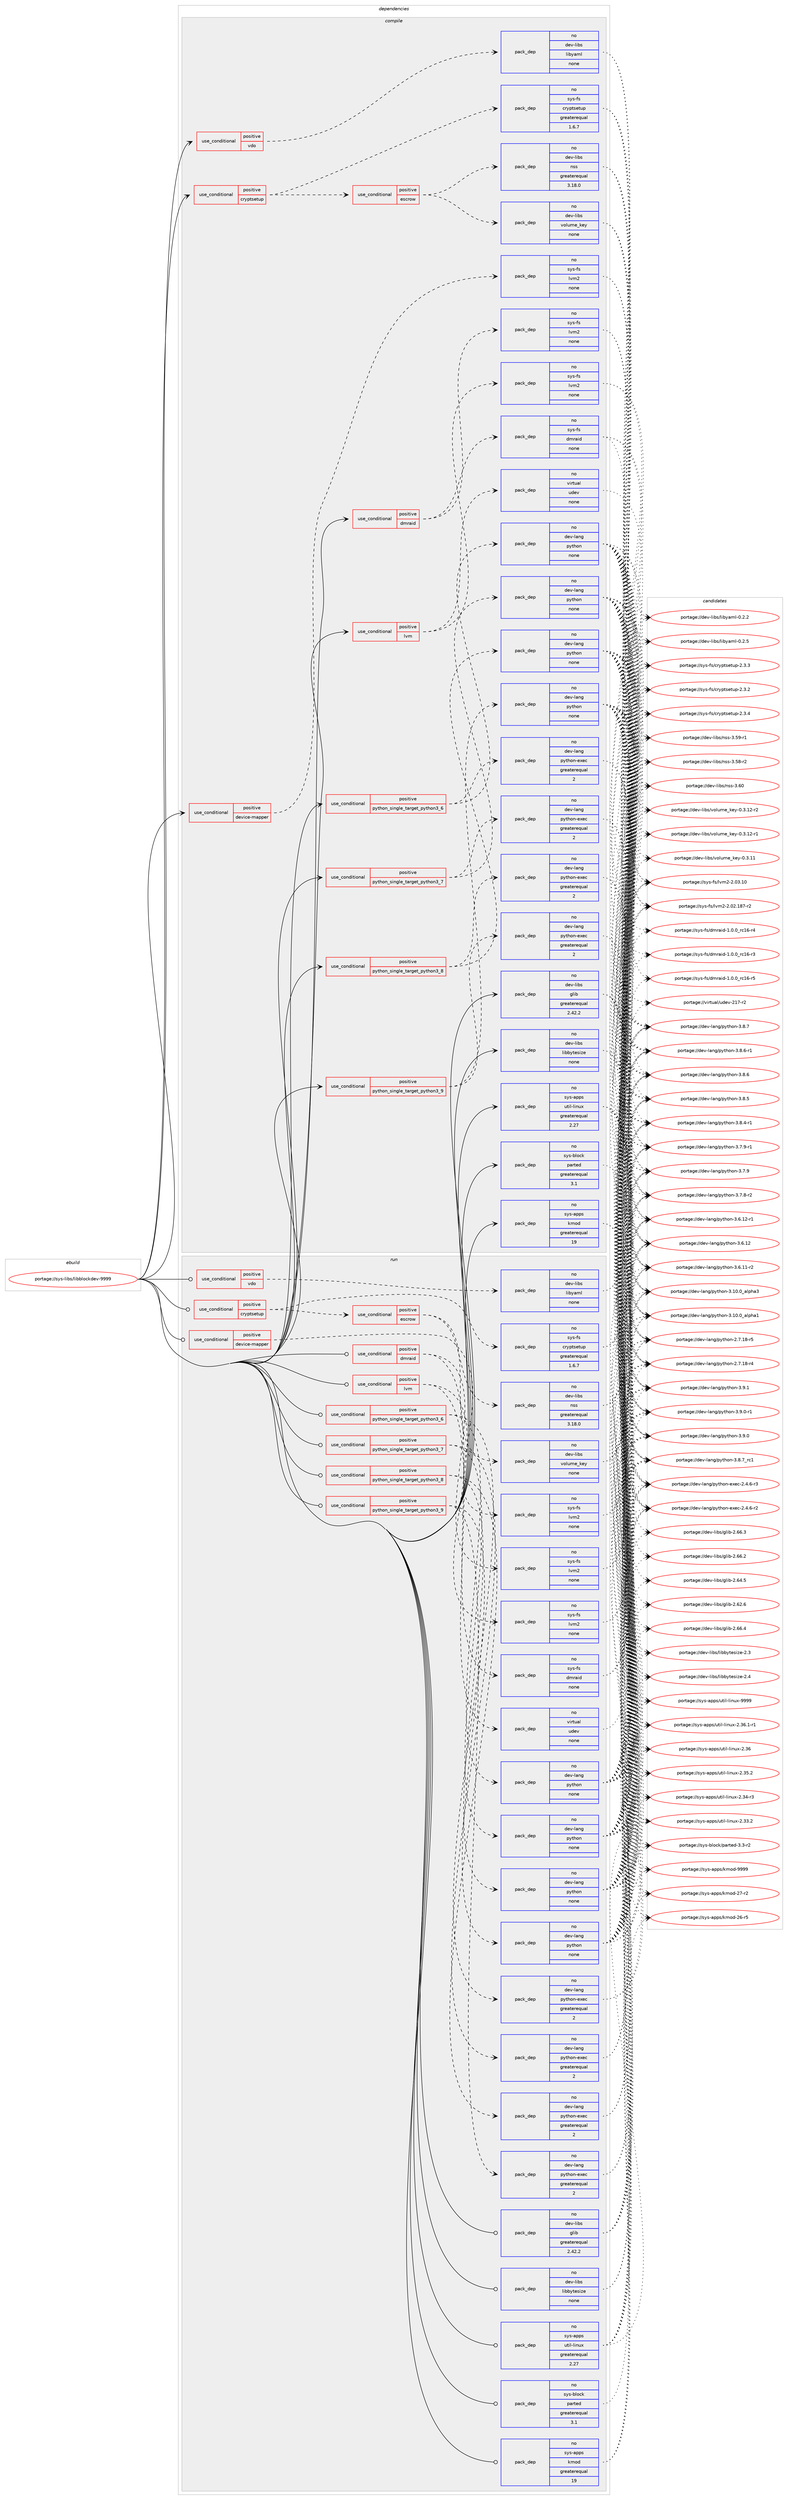 digraph prolog {

# *************
# Graph options
# *************

newrank=true;
concentrate=true;
compound=true;
graph [rankdir=LR,fontname=Helvetica,fontsize=10,ranksep=1.5];#, ranksep=2.5, nodesep=0.2];
edge  [arrowhead=vee];
node  [fontname=Helvetica,fontsize=10];

# **********
# The ebuild
# **********

subgraph cluster_leftcol {
color=gray;
rank=same;
label=<<i>ebuild</i>>;
id [label="portage://sys-libs/libblockdev-9999", color=red, width=4, href="../sys-libs/libblockdev-9999.svg"];
}

# ****************
# The dependencies
# ****************

subgraph cluster_midcol {
color=gray;
label=<<i>dependencies</i>>;
subgraph cluster_compile {
fillcolor="#eeeeee";
style=filled;
label=<<i>compile</i>>;
subgraph cond740 {
dependency3362 [label=<<TABLE BORDER="0" CELLBORDER="1" CELLSPACING="0" CELLPADDING="4"><TR><TD ROWSPAN="3" CELLPADDING="10">use_conditional</TD></TR><TR><TD>positive</TD></TR><TR><TD>cryptsetup</TD></TR></TABLE>>, shape=none, color=red];
subgraph cond741 {
dependency3363 [label=<<TABLE BORDER="0" CELLBORDER="1" CELLSPACING="0" CELLPADDING="4"><TR><TD ROWSPAN="3" CELLPADDING="10">use_conditional</TD></TR><TR><TD>positive</TD></TR><TR><TD>escrow</TD></TR></TABLE>>, shape=none, color=red];
subgraph pack2571 {
dependency3364 [label=<<TABLE BORDER="0" CELLBORDER="1" CELLSPACING="0" CELLPADDING="4" WIDTH="220"><TR><TD ROWSPAN="6" CELLPADDING="30">pack_dep</TD></TR><TR><TD WIDTH="110">no</TD></TR><TR><TD>dev-libs</TD></TR><TR><TD>nss</TD></TR><TR><TD>greaterequal</TD></TR><TR><TD>3.18.0</TD></TR></TABLE>>, shape=none, color=blue];
}
dependency3363:e -> dependency3364:w [weight=20,style="dashed",arrowhead="vee"];
subgraph pack2572 {
dependency3365 [label=<<TABLE BORDER="0" CELLBORDER="1" CELLSPACING="0" CELLPADDING="4" WIDTH="220"><TR><TD ROWSPAN="6" CELLPADDING="30">pack_dep</TD></TR><TR><TD WIDTH="110">no</TD></TR><TR><TD>dev-libs</TD></TR><TR><TD>volume_key</TD></TR><TR><TD>none</TD></TR><TR><TD></TD></TR></TABLE>>, shape=none, color=blue];
}
dependency3363:e -> dependency3365:w [weight=20,style="dashed",arrowhead="vee"];
}
dependency3362:e -> dependency3363:w [weight=20,style="dashed",arrowhead="vee"];
subgraph pack2573 {
dependency3366 [label=<<TABLE BORDER="0" CELLBORDER="1" CELLSPACING="0" CELLPADDING="4" WIDTH="220"><TR><TD ROWSPAN="6" CELLPADDING="30">pack_dep</TD></TR><TR><TD WIDTH="110">no</TD></TR><TR><TD>sys-fs</TD></TR><TR><TD>cryptsetup</TD></TR><TR><TD>greaterequal</TD></TR><TR><TD>1.6.7</TD></TR></TABLE>>, shape=none, color=blue];
}
dependency3362:e -> dependency3366:w [weight=20,style="dashed",arrowhead="vee"];
}
id:e -> dependency3362:w [weight=20,style="solid",arrowhead="vee"];
subgraph cond742 {
dependency3367 [label=<<TABLE BORDER="0" CELLBORDER="1" CELLSPACING="0" CELLPADDING="4"><TR><TD ROWSPAN="3" CELLPADDING="10">use_conditional</TD></TR><TR><TD>positive</TD></TR><TR><TD>device-mapper</TD></TR></TABLE>>, shape=none, color=red];
subgraph pack2574 {
dependency3368 [label=<<TABLE BORDER="0" CELLBORDER="1" CELLSPACING="0" CELLPADDING="4" WIDTH="220"><TR><TD ROWSPAN="6" CELLPADDING="30">pack_dep</TD></TR><TR><TD WIDTH="110">no</TD></TR><TR><TD>sys-fs</TD></TR><TR><TD>lvm2</TD></TR><TR><TD>none</TD></TR><TR><TD></TD></TR></TABLE>>, shape=none, color=blue];
}
dependency3367:e -> dependency3368:w [weight=20,style="dashed",arrowhead="vee"];
}
id:e -> dependency3367:w [weight=20,style="solid",arrowhead="vee"];
subgraph cond743 {
dependency3369 [label=<<TABLE BORDER="0" CELLBORDER="1" CELLSPACING="0" CELLPADDING="4"><TR><TD ROWSPAN="3" CELLPADDING="10">use_conditional</TD></TR><TR><TD>positive</TD></TR><TR><TD>dmraid</TD></TR></TABLE>>, shape=none, color=red];
subgraph pack2575 {
dependency3370 [label=<<TABLE BORDER="0" CELLBORDER="1" CELLSPACING="0" CELLPADDING="4" WIDTH="220"><TR><TD ROWSPAN="6" CELLPADDING="30">pack_dep</TD></TR><TR><TD WIDTH="110">no</TD></TR><TR><TD>sys-fs</TD></TR><TR><TD>dmraid</TD></TR><TR><TD>none</TD></TR><TR><TD></TD></TR></TABLE>>, shape=none, color=blue];
}
dependency3369:e -> dependency3370:w [weight=20,style="dashed",arrowhead="vee"];
subgraph pack2576 {
dependency3371 [label=<<TABLE BORDER="0" CELLBORDER="1" CELLSPACING="0" CELLPADDING="4" WIDTH="220"><TR><TD ROWSPAN="6" CELLPADDING="30">pack_dep</TD></TR><TR><TD WIDTH="110">no</TD></TR><TR><TD>sys-fs</TD></TR><TR><TD>lvm2</TD></TR><TR><TD>none</TD></TR><TR><TD></TD></TR></TABLE>>, shape=none, color=blue];
}
dependency3369:e -> dependency3371:w [weight=20,style="dashed",arrowhead="vee"];
}
id:e -> dependency3369:w [weight=20,style="solid",arrowhead="vee"];
subgraph cond744 {
dependency3372 [label=<<TABLE BORDER="0" CELLBORDER="1" CELLSPACING="0" CELLPADDING="4"><TR><TD ROWSPAN="3" CELLPADDING="10">use_conditional</TD></TR><TR><TD>positive</TD></TR><TR><TD>lvm</TD></TR></TABLE>>, shape=none, color=red];
subgraph pack2577 {
dependency3373 [label=<<TABLE BORDER="0" CELLBORDER="1" CELLSPACING="0" CELLPADDING="4" WIDTH="220"><TR><TD ROWSPAN="6" CELLPADDING="30">pack_dep</TD></TR><TR><TD WIDTH="110">no</TD></TR><TR><TD>sys-fs</TD></TR><TR><TD>lvm2</TD></TR><TR><TD>none</TD></TR><TR><TD></TD></TR></TABLE>>, shape=none, color=blue];
}
dependency3372:e -> dependency3373:w [weight=20,style="dashed",arrowhead="vee"];
subgraph pack2578 {
dependency3374 [label=<<TABLE BORDER="0" CELLBORDER="1" CELLSPACING="0" CELLPADDING="4" WIDTH="220"><TR><TD ROWSPAN="6" CELLPADDING="30">pack_dep</TD></TR><TR><TD WIDTH="110">no</TD></TR><TR><TD>virtual</TD></TR><TR><TD>udev</TD></TR><TR><TD>none</TD></TR><TR><TD></TD></TR></TABLE>>, shape=none, color=blue];
}
dependency3372:e -> dependency3374:w [weight=20,style="dashed",arrowhead="vee"];
}
id:e -> dependency3372:w [weight=20,style="solid",arrowhead="vee"];
subgraph cond745 {
dependency3375 [label=<<TABLE BORDER="0" CELLBORDER="1" CELLSPACING="0" CELLPADDING="4"><TR><TD ROWSPAN="3" CELLPADDING="10">use_conditional</TD></TR><TR><TD>positive</TD></TR><TR><TD>python_single_target_python3_6</TD></TR></TABLE>>, shape=none, color=red];
subgraph pack2579 {
dependency3376 [label=<<TABLE BORDER="0" CELLBORDER="1" CELLSPACING="0" CELLPADDING="4" WIDTH="220"><TR><TD ROWSPAN="6" CELLPADDING="30">pack_dep</TD></TR><TR><TD WIDTH="110">no</TD></TR><TR><TD>dev-lang</TD></TR><TR><TD>python</TD></TR><TR><TD>none</TD></TR><TR><TD></TD></TR></TABLE>>, shape=none, color=blue];
}
dependency3375:e -> dependency3376:w [weight=20,style="dashed",arrowhead="vee"];
subgraph pack2580 {
dependency3377 [label=<<TABLE BORDER="0" CELLBORDER="1" CELLSPACING="0" CELLPADDING="4" WIDTH="220"><TR><TD ROWSPAN="6" CELLPADDING="30">pack_dep</TD></TR><TR><TD WIDTH="110">no</TD></TR><TR><TD>dev-lang</TD></TR><TR><TD>python-exec</TD></TR><TR><TD>greaterequal</TD></TR><TR><TD>2</TD></TR></TABLE>>, shape=none, color=blue];
}
dependency3375:e -> dependency3377:w [weight=20,style="dashed",arrowhead="vee"];
}
id:e -> dependency3375:w [weight=20,style="solid",arrowhead="vee"];
subgraph cond746 {
dependency3378 [label=<<TABLE BORDER="0" CELLBORDER="1" CELLSPACING="0" CELLPADDING="4"><TR><TD ROWSPAN="3" CELLPADDING="10">use_conditional</TD></TR><TR><TD>positive</TD></TR><TR><TD>python_single_target_python3_7</TD></TR></TABLE>>, shape=none, color=red];
subgraph pack2581 {
dependency3379 [label=<<TABLE BORDER="0" CELLBORDER="1" CELLSPACING="0" CELLPADDING="4" WIDTH="220"><TR><TD ROWSPAN="6" CELLPADDING="30">pack_dep</TD></TR><TR><TD WIDTH="110">no</TD></TR><TR><TD>dev-lang</TD></TR><TR><TD>python</TD></TR><TR><TD>none</TD></TR><TR><TD></TD></TR></TABLE>>, shape=none, color=blue];
}
dependency3378:e -> dependency3379:w [weight=20,style="dashed",arrowhead="vee"];
subgraph pack2582 {
dependency3380 [label=<<TABLE BORDER="0" CELLBORDER="1" CELLSPACING="0" CELLPADDING="4" WIDTH="220"><TR><TD ROWSPAN="6" CELLPADDING="30">pack_dep</TD></TR><TR><TD WIDTH="110">no</TD></TR><TR><TD>dev-lang</TD></TR><TR><TD>python-exec</TD></TR><TR><TD>greaterequal</TD></TR><TR><TD>2</TD></TR></TABLE>>, shape=none, color=blue];
}
dependency3378:e -> dependency3380:w [weight=20,style="dashed",arrowhead="vee"];
}
id:e -> dependency3378:w [weight=20,style="solid",arrowhead="vee"];
subgraph cond747 {
dependency3381 [label=<<TABLE BORDER="0" CELLBORDER="1" CELLSPACING="0" CELLPADDING="4"><TR><TD ROWSPAN="3" CELLPADDING="10">use_conditional</TD></TR><TR><TD>positive</TD></TR><TR><TD>python_single_target_python3_8</TD></TR></TABLE>>, shape=none, color=red];
subgraph pack2583 {
dependency3382 [label=<<TABLE BORDER="0" CELLBORDER="1" CELLSPACING="0" CELLPADDING="4" WIDTH="220"><TR><TD ROWSPAN="6" CELLPADDING="30">pack_dep</TD></TR><TR><TD WIDTH="110">no</TD></TR><TR><TD>dev-lang</TD></TR><TR><TD>python</TD></TR><TR><TD>none</TD></TR><TR><TD></TD></TR></TABLE>>, shape=none, color=blue];
}
dependency3381:e -> dependency3382:w [weight=20,style="dashed",arrowhead="vee"];
subgraph pack2584 {
dependency3383 [label=<<TABLE BORDER="0" CELLBORDER="1" CELLSPACING="0" CELLPADDING="4" WIDTH="220"><TR><TD ROWSPAN="6" CELLPADDING="30">pack_dep</TD></TR><TR><TD WIDTH="110">no</TD></TR><TR><TD>dev-lang</TD></TR><TR><TD>python-exec</TD></TR><TR><TD>greaterequal</TD></TR><TR><TD>2</TD></TR></TABLE>>, shape=none, color=blue];
}
dependency3381:e -> dependency3383:w [weight=20,style="dashed",arrowhead="vee"];
}
id:e -> dependency3381:w [weight=20,style="solid",arrowhead="vee"];
subgraph cond748 {
dependency3384 [label=<<TABLE BORDER="0" CELLBORDER="1" CELLSPACING="0" CELLPADDING="4"><TR><TD ROWSPAN="3" CELLPADDING="10">use_conditional</TD></TR><TR><TD>positive</TD></TR><TR><TD>python_single_target_python3_9</TD></TR></TABLE>>, shape=none, color=red];
subgraph pack2585 {
dependency3385 [label=<<TABLE BORDER="0" CELLBORDER="1" CELLSPACING="0" CELLPADDING="4" WIDTH="220"><TR><TD ROWSPAN="6" CELLPADDING="30">pack_dep</TD></TR><TR><TD WIDTH="110">no</TD></TR><TR><TD>dev-lang</TD></TR><TR><TD>python</TD></TR><TR><TD>none</TD></TR><TR><TD></TD></TR></TABLE>>, shape=none, color=blue];
}
dependency3384:e -> dependency3385:w [weight=20,style="dashed",arrowhead="vee"];
subgraph pack2586 {
dependency3386 [label=<<TABLE BORDER="0" CELLBORDER="1" CELLSPACING="0" CELLPADDING="4" WIDTH="220"><TR><TD ROWSPAN="6" CELLPADDING="30">pack_dep</TD></TR><TR><TD WIDTH="110">no</TD></TR><TR><TD>dev-lang</TD></TR><TR><TD>python-exec</TD></TR><TR><TD>greaterequal</TD></TR><TR><TD>2</TD></TR></TABLE>>, shape=none, color=blue];
}
dependency3384:e -> dependency3386:w [weight=20,style="dashed",arrowhead="vee"];
}
id:e -> dependency3384:w [weight=20,style="solid",arrowhead="vee"];
subgraph cond749 {
dependency3387 [label=<<TABLE BORDER="0" CELLBORDER="1" CELLSPACING="0" CELLPADDING="4"><TR><TD ROWSPAN="3" CELLPADDING="10">use_conditional</TD></TR><TR><TD>positive</TD></TR><TR><TD>vdo</TD></TR></TABLE>>, shape=none, color=red];
subgraph pack2587 {
dependency3388 [label=<<TABLE BORDER="0" CELLBORDER="1" CELLSPACING="0" CELLPADDING="4" WIDTH="220"><TR><TD ROWSPAN="6" CELLPADDING="30">pack_dep</TD></TR><TR><TD WIDTH="110">no</TD></TR><TR><TD>dev-libs</TD></TR><TR><TD>libyaml</TD></TR><TR><TD>none</TD></TR><TR><TD></TD></TR></TABLE>>, shape=none, color=blue];
}
dependency3387:e -> dependency3388:w [weight=20,style="dashed",arrowhead="vee"];
}
id:e -> dependency3387:w [weight=20,style="solid",arrowhead="vee"];
subgraph pack2588 {
dependency3389 [label=<<TABLE BORDER="0" CELLBORDER="1" CELLSPACING="0" CELLPADDING="4" WIDTH="220"><TR><TD ROWSPAN="6" CELLPADDING="30">pack_dep</TD></TR><TR><TD WIDTH="110">no</TD></TR><TR><TD>dev-libs</TD></TR><TR><TD>glib</TD></TR><TR><TD>greaterequal</TD></TR><TR><TD>2.42.2</TD></TR></TABLE>>, shape=none, color=blue];
}
id:e -> dependency3389:w [weight=20,style="solid",arrowhead="vee"];
subgraph pack2589 {
dependency3390 [label=<<TABLE BORDER="0" CELLBORDER="1" CELLSPACING="0" CELLPADDING="4" WIDTH="220"><TR><TD ROWSPAN="6" CELLPADDING="30">pack_dep</TD></TR><TR><TD WIDTH="110">no</TD></TR><TR><TD>dev-libs</TD></TR><TR><TD>libbytesize</TD></TR><TR><TD>none</TD></TR><TR><TD></TD></TR></TABLE>>, shape=none, color=blue];
}
id:e -> dependency3390:w [weight=20,style="solid",arrowhead="vee"];
subgraph pack2590 {
dependency3391 [label=<<TABLE BORDER="0" CELLBORDER="1" CELLSPACING="0" CELLPADDING="4" WIDTH="220"><TR><TD ROWSPAN="6" CELLPADDING="30">pack_dep</TD></TR><TR><TD WIDTH="110">no</TD></TR><TR><TD>sys-apps</TD></TR><TR><TD>kmod</TD></TR><TR><TD>greaterequal</TD></TR><TR><TD>19</TD></TR></TABLE>>, shape=none, color=blue];
}
id:e -> dependency3391:w [weight=20,style="solid",arrowhead="vee"];
subgraph pack2591 {
dependency3392 [label=<<TABLE BORDER="0" CELLBORDER="1" CELLSPACING="0" CELLPADDING="4" WIDTH="220"><TR><TD ROWSPAN="6" CELLPADDING="30">pack_dep</TD></TR><TR><TD WIDTH="110">no</TD></TR><TR><TD>sys-apps</TD></TR><TR><TD>util-linux</TD></TR><TR><TD>greaterequal</TD></TR><TR><TD>2.27</TD></TR></TABLE>>, shape=none, color=blue];
}
id:e -> dependency3392:w [weight=20,style="solid",arrowhead="vee"];
subgraph pack2592 {
dependency3393 [label=<<TABLE BORDER="0" CELLBORDER="1" CELLSPACING="0" CELLPADDING="4" WIDTH="220"><TR><TD ROWSPAN="6" CELLPADDING="30">pack_dep</TD></TR><TR><TD WIDTH="110">no</TD></TR><TR><TD>sys-block</TD></TR><TR><TD>parted</TD></TR><TR><TD>greaterequal</TD></TR><TR><TD>3.1</TD></TR></TABLE>>, shape=none, color=blue];
}
id:e -> dependency3393:w [weight=20,style="solid",arrowhead="vee"];
}
subgraph cluster_compileandrun {
fillcolor="#eeeeee";
style=filled;
label=<<i>compile and run</i>>;
}
subgraph cluster_run {
fillcolor="#eeeeee";
style=filled;
label=<<i>run</i>>;
subgraph cond750 {
dependency3394 [label=<<TABLE BORDER="0" CELLBORDER="1" CELLSPACING="0" CELLPADDING="4"><TR><TD ROWSPAN="3" CELLPADDING="10">use_conditional</TD></TR><TR><TD>positive</TD></TR><TR><TD>cryptsetup</TD></TR></TABLE>>, shape=none, color=red];
subgraph cond751 {
dependency3395 [label=<<TABLE BORDER="0" CELLBORDER="1" CELLSPACING="0" CELLPADDING="4"><TR><TD ROWSPAN="3" CELLPADDING="10">use_conditional</TD></TR><TR><TD>positive</TD></TR><TR><TD>escrow</TD></TR></TABLE>>, shape=none, color=red];
subgraph pack2593 {
dependency3396 [label=<<TABLE BORDER="0" CELLBORDER="1" CELLSPACING="0" CELLPADDING="4" WIDTH="220"><TR><TD ROWSPAN="6" CELLPADDING="30">pack_dep</TD></TR><TR><TD WIDTH="110">no</TD></TR><TR><TD>dev-libs</TD></TR><TR><TD>nss</TD></TR><TR><TD>greaterequal</TD></TR><TR><TD>3.18.0</TD></TR></TABLE>>, shape=none, color=blue];
}
dependency3395:e -> dependency3396:w [weight=20,style="dashed",arrowhead="vee"];
subgraph pack2594 {
dependency3397 [label=<<TABLE BORDER="0" CELLBORDER="1" CELLSPACING="0" CELLPADDING="4" WIDTH="220"><TR><TD ROWSPAN="6" CELLPADDING="30">pack_dep</TD></TR><TR><TD WIDTH="110">no</TD></TR><TR><TD>dev-libs</TD></TR><TR><TD>volume_key</TD></TR><TR><TD>none</TD></TR><TR><TD></TD></TR></TABLE>>, shape=none, color=blue];
}
dependency3395:e -> dependency3397:w [weight=20,style="dashed",arrowhead="vee"];
}
dependency3394:e -> dependency3395:w [weight=20,style="dashed",arrowhead="vee"];
subgraph pack2595 {
dependency3398 [label=<<TABLE BORDER="0" CELLBORDER="1" CELLSPACING="0" CELLPADDING="4" WIDTH="220"><TR><TD ROWSPAN="6" CELLPADDING="30">pack_dep</TD></TR><TR><TD WIDTH="110">no</TD></TR><TR><TD>sys-fs</TD></TR><TR><TD>cryptsetup</TD></TR><TR><TD>greaterequal</TD></TR><TR><TD>1.6.7</TD></TR></TABLE>>, shape=none, color=blue];
}
dependency3394:e -> dependency3398:w [weight=20,style="dashed",arrowhead="vee"];
}
id:e -> dependency3394:w [weight=20,style="solid",arrowhead="odot"];
subgraph cond752 {
dependency3399 [label=<<TABLE BORDER="0" CELLBORDER="1" CELLSPACING="0" CELLPADDING="4"><TR><TD ROWSPAN="3" CELLPADDING="10">use_conditional</TD></TR><TR><TD>positive</TD></TR><TR><TD>device-mapper</TD></TR></TABLE>>, shape=none, color=red];
subgraph pack2596 {
dependency3400 [label=<<TABLE BORDER="0" CELLBORDER="1" CELLSPACING="0" CELLPADDING="4" WIDTH="220"><TR><TD ROWSPAN="6" CELLPADDING="30">pack_dep</TD></TR><TR><TD WIDTH="110">no</TD></TR><TR><TD>sys-fs</TD></TR><TR><TD>lvm2</TD></TR><TR><TD>none</TD></TR><TR><TD></TD></TR></TABLE>>, shape=none, color=blue];
}
dependency3399:e -> dependency3400:w [weight=20,style="dashed",arrowhead="vee"];
}
id:e -> dependency3399:w [weight=20,style="solid",arrowhead="odot"];
subgraph cond753 {
dependency3401 [label=<<TABLE BORDER="0" CELLBORDER="1" CELLSPACING="0" CELLPADDING="4"><TR><TD ROWSPAN="3" CELLPADDING="10">use_conditional</TD></TR><TR><TD>positive</TD></TR><TR><TD>dmraid</TD></TR></TABLE>>, shape=none, color=red];
subgraph pack2597 {
dependency3402 [label=<<TABLE BORDER="0" CELLBORDER="1" CELLSPACING="0" CELLPADDING="4" WIDTH="220"><TR><TD ROWSPAN="6" CELLPADDING="30">pack_dep</TD></TR><TR><TD WIDTH="110">no</TD></TR><TR><TD>sys-fs</TD></TR><TR><TD>dmraid</TD></TR><TR><TD>none</TD></TR><TR><TD></TD></TR></TABLE>>, shape=none, color=blue];
}
dependency3401:e -> dependency3402:w [weight=20,style="dashed",arrowhead="vee"];
subgraph pack2598 {
dependency3403 [label=<<TABLE BORDER="0" CELLBORDER="1" CELLSPACING="0" CELLPADDING="4" WIDTH="220"><TR><TD ROWSPAN="6" CELLPADDING="30">pack_dep</TD></TR><TR><TD WIDTH="110">no</TD></TR><TR><TD>sys-fs</TD></TR><TR><TD>lvm2</TD></TR><TR><TD>none</TD></TR><TR><TD></TD></TR></TABLE>>, shape=none, color=blue];
}
dependency3401:e -> dependency3403:w [weight=20,style="dashed",arrowhead="vee"];
}
id:e -> dependency3401:w [weight=20,style="solid",arrowhead="odot"];
subgraph cond754 {
dependency3404 [label=<<TABLE BORDER="0" CELLBORDER="1" CELLSPACING="0" CELLPADDING="4"><TR><TD ROWSPAN="3" CELLPADDING="10">use_conditional</TD></TR><TR><TD>positive</TD></TR><TR><TD>lvm</TD></TR></TABLE>>, shape=none, color=red];
subgraph pack2599 {
dependency3405 [label=<<TABLE BORDER="0" CELLBORDER="1" CELLSPACING="0" CELLPADDING="4" WIDTH="220"><TR><TD ROWSPAN="6" CELLPADDING="30">pack_dep</TD></TR><TR><TD WIDTH="110">no</TD></TR><TR><TD>sys-fs</TD></TR><TR><TD>lvm2</TD></TR><TR><TD>none</TD></TR><TR><TD></TD></TR></TABLE>>, shape=none, color=blue];
}
dependency3404:e -> dependency3405:w [weight=20,style="dashed",arrowhead="vee"];
subgraph pack2600 {
dependency3406 [label=<<TABLE BORDER="0" CELLBORDER="1" CELLSPACING="0" CELLPADDING="4" WIDTH="220"><TR><TD ROWSPAN="6" CELLPADDING="30">pack_dep</TD></TR><TR><TD WIDTH="110">no</TD></TR><TR><TD>virtual</TD></TR><TR><TD>udev</TD></TR><TR><TD>none</TD></TR><TR><TD></TD></TR></TABLE>>, shape=none, color=blue];
}
dependency3404:e -> dependency3406:w [weight=20,style="dashed",arrowhead="vee"];
}
id:e -> dependency3404:w [weight=20,style="solid",arrowhead="odot"];
subgraph cond755 {
dependency3407 [label=<<TABLE BORDER="0" CELLBORDER="1" CELLSPACING="0" CELLPADDING="4"><TR><TD ROWSPAN="3" CELLPADDING="10">use_conditional</TD></TR><TR><TD>positive</TD></TR><TR><TD>python_single_target_python3_6</TD></TR></TABLE>>, shape=none, color=red];
subgraph pack2601 {
dependency3408 [label=<<TABLE BORDER="0" CELLBORDER="1" CELLSPACING="0" CELLPADDING="4" WIDTH="220"><TR><TD ROWSPAN="6" CELLPADDING="30">pack_dep</TD></TR><TR><TD WIDTH="110">no</TD></TR><TR><TD>dev-lang</TD></TR><TR><TD>python</TD></TR><TR><TD>none</TD></TR><TR><TD></TD></TR></TABLE>>, shape=none, color=blue];
}
dependency3407:e -> dependency3408:w [weight=20,style="dashed",arrowhead="vee"];
subgraph pack2602 {
dependency3409 [label=<<TABLE BORDER="0" CELLBORDER="1" CELLSPACING="0" CELLPADDING="4" WIDTH="220"><TR><TD ROWSPAN="6" CELLPADDING="30">pack_dep</TD></TR><TR><TD WIDTH="110">no</TD></TR><TR><TD>dev-lang</TD></TR><TR><TD>python-exec</TD></TR><TR><TD>greaterequal</TD></TR><TR><TD>2</TD></TR></TABLE>>, shape=none, color=blue];
}
dependency3407:e -> dependency3409:w [weight=20,style="dashed",arrowhead="vee"];
}
id:e -> dependency3407:w [weight=20,style="solid",arrowhead="odot"];
subgraph cond756 {
dependency3410 [label=<<TABLE BORDER="0" CELLBORDER="1" CELLSPACING="0" CELLPADDING="4"><TR><TD ROWSPAN="3" CELLPADDING="10">use_conditional</TD></TR><TR><TD>positive</TD></TR><TR><TD>python_single_target_python3_7</TD></TR></TABLE>>, shape=none, color=red];
subgraph pack2603 {
dependency3411 [label=<<TABLE BORDER="0" CELLBORDER="1" CELLSPACING="0" CELLPADDING="4" WIDTH="220"><TR><TD ROWSPAN="6" CELLPADDING="30">pack_dep</TD></TR><TR><TD WIDTH="110">no</TD></TR><TR><TD>dev-lang</TD></TR><TR><TD>python</TD></TR><TR><TD>none</TD></TR><TR><TD></TD></TR></TABLE>>, shape=none, color=blue];
}
dependency3410:e -> dependency3411:w [weight=20,style="dashed",arrowhead="vee"];
subgraph pack2604 {
dependency3412 [label=<<TABLE BORDER="0" CELLBORDER="1" CELLSPACING="0" CELLPADDING="4" WIDTH="220"><TR><TD ROWSPAN="6" CELLPADDING="30">pack_dep</TD></TR><TR><TD WIDTH="110">no</TD></TR><TR><TD>dev-lang</TD></TR><TR><TD>python-exec</TD></TR><TR><TD>greaterequal</TD></TR><TR><TD>2</TD></TR></TABLE>>, shape=none, color=blue];
}
dependency3410:e -> dependency3412:w [weight=20,style="dashed",arrowhead="vee"];
}
id:e -> dependency3410:w [weight=20,style="solid",arrowhead="odot"];
subgraph cond757 {
dependency3413 [label=<<TABLE BORDER="0" CELLBORDER="1" CELLSPACING="0" CELLPADDING="4"><TR><TD ROWSPAN="3" CELLPADDING="10">use_conditional</TD></TR><TR><TD>positive</TD></TR><TR><TD>python_single_target_python3_8</TD></TR></TABLE>>, shape=none, color=red];
subgraph pack2605 {
dependency3414 [label=<<TABLE BORDER="0" CELLBORDER="1" CELLSPACING="0" CELLPADDING="4" WIDTH="220"><TR><TD ROWSPAN="6" CELLPADDING="30">pack_dep</TD></TR><TR><TD WIDTH="110">no</TD></TR><TR><TD>dev-lang</TD></TR><TR><TD>python</TD></TR><TR><TD>none</TD></TR><TR><TD></TD></TR></TABLE>>, shape=none, color=blue];
}
dependency3413:e -> dependency3414:w [weight=20,style="dashed",arrowhead="vee"];
subgraph pack2606 {
dependency3415 [label=<<TABLE BORDER="0" CELLBORDER="1" CELLSPACING="0" CELLPADDING="4" WIDTH="220"><TR><TD ROWSPAN="6" CELLPADDING="30">pack_dep</TD></TR><TR><TD WIDTH="110">no</TD></TR><TR><TD>dev-lang</TD></TR><TR><TD>python-exec</TD></TR><TR><TD>greaterequal</TD></TR><TR><TD>2</TD></TR></TABLE>>, shape=none, color=blue];
}
dependency3413:e -> dependency3415:w [weight=20,style="dashed",arrowhead="vee"];
}
id:e -> dependency3413:w [weight=20,style="solid",arrowhead="odot"];
subgraph cond758 {
dependency3416 [label=<<TABLE BORDER="0" CELLBORDER="1" CELLSPACING="0" CELLPADDING="4"><TR><TD ROWSPAN="3" CELLPADDING="10">use_conditional</TD></TR><TR><TD>positive</TD></TR><TR><TD>python_single_target_python3_9</TD></TR></TABLE>>, shape=none, color=red];
subgraph pack2607 {
dependency3417 [label=<<TABLE BORDER="0" CELLBORDER="1" CELLSPACING="0" CELLPADDING="4" WIDTH="220"><TR><TD ROWSPAN="6" CELLPADDING="30">pack_dep</TD></TR><TR><TD WIDTH="110">no</TD></TR><TR><TD>dev-lang</TD></TR><TR><TD>python</TD></TR><TR><TD>none</TD></TR><TR><TD></TD></TR></TABLE>>, shape=none, color=blue];
}
dependency3416:e -> dependency3417:w [weight=20,style="dashed",arrowhead="vee"];
subgraph pack2608 {
dependency3418 [label=<<TABLE BORDER="0" CELLBORDER="1" CELLSPACING="0" CELLPADDING="4" WIDTH="220"><TR><TD ROWSPAN="6" CELLPADDING="30">pack_dep</TD></TR><TR><TD WIDTH="110">no</TD></TR><TR><TD>dev-lang</TD></TR><TR><TD>python-exec</TD></TR><TR><TD>greaterequal</TD></TR><TR><TD>2</TD></TR></TABLE>>, shape=none, color=blue];
}
dependency3416:e -> dependency3418:w [weight=20,style="dashed",arrowhead="vee"];
}
id:e -> dependency3416:w [weight=20,style="solid",arrowhead="odot"];
subgraph cond759 {
dependency3419 [label=<<TABLE BORDER="0" CELLBORDER="1" CELLSPACING="0" CELLPADDING="4"><TR><TD ROWSPAN="3" CELLPADDING="10">use_conditional</TD></TR><TR><TD>positive</TD></TR><TR><TD>vdo</TD></TR></TABLE>>, shape=none, color=red];
subgraph pack2609 {
dependency3420 [label=<<TABLE BORDER="0" CELLBORDER="1" CELLSPACING="0" CELLPADDING="4" WIDTH="220"><TR><TD ROWSPAN="6" CELLPADDING="30">pack_dep</TD></TR><TR><TD WIDTH="110">no</TD></TR><TR><TD>dev-libs</TD></TR><TR><TD>libyaml</TD></TR><TR><TD>none</TD></TR><TR><TD></TD></TR></TABLE>>, shape=none, color=blue];
}
dependency3419:e -> dependency3420:w [weight=20,style="dashed",arrowhead="vee"];
}
id:e -> dependency3419:w [weight=20,style="solid",arrowhead="odot"];
subgraph pack2610 {
dependency3421 [label=<<TABLE BORDER="0" CELLBORDER="1" CELLSPACING="0" CELLPADDING="4" WIDTH="220"><TR><TD ROWSPAN="6" CELLPADDING="30">pack_dep</TD></TR><TR><TD WIDTH="110">no</TD></TR><TR><TD>dev-libs</TD></TR><TR><TD>glib</TD></TR><TR><TD>greaterequal</TD></TR><TR><TD>2.42.2</TD></TR></TABLE>>, shape=none, color=blue];
}
id:e -> dependency3421:w [weight=20,style="solid",arrowhead="odot"];
subgraph pack2611 {
dependency3422 [label=<<TABLE BORDER="0" CELLBORDER="1" CELLSPACING="0" CELLPADDING="4" WIDTH="220"><TR><TD ROWSPAN="6" CELLPADDING="30">pack_dep</TD></TR><TR><TD WIDTH="110">no</TD></TR><TR><TD>dev-libs</TD></TR><TR><TD>libbytesize</TD></TR><TR><TD>none</TD></TR><TR><TD></TD></TR></TABLE>>, shape=none, color=blue];
}
id:e -> dependency3422:w [weight=20,style="solid",arrowhead="odot"];
subgraph pack2612 {
dependency3423 [label=<<TABLE BORDER="0" CELLBORDER="1" CELLSPACING="0" CELLPADDING="4" WIDTH="220"><TR><TD ROWSPAN="6" CELLPADDING="30">pack_dep</TD></TR><TR><TD WIDTH="110">no</TD></TR><TR><TD>sys-apps</TD></TR><TR><TD>kmod</TD></TR><TR><TD>greaterequal</TD></TR><TR><TD>19</TD></TR></TABLE>>, shape=none, color=blue];
}
id:e -> dependency3423:w [weight=20,style="solid",arrowhead="odot"];
subgraph pack2613 {
dependency3424 [label=<<TABLE BORDER="0" CELLBORDER="1" CELLSPACING="0" CELLPADDING="4" WIDTH="220"><TR><TD ROWSPAN="6" CELLPADDING="30">pack_dep</TD></TR><TR><TD WIDTH="110">no</TD></TR><TR><TD>sys-apps</TD></TR><TR><TD>util-linux</TD></TR><TR><TD>greaterequal</TD></TR><TR><TD>2.27</TD></TR></TABLE>>, shape=none, color=blue];
}
id:e -> dependency3424:w [weight=20,style="solid",arrowhead="odot"];
subgraph pack2614 {
dependency3425 [label=<<TABLE BORDER="0" CELLBORDER="1" CELLSPACING="0" CELLPADDING="4" WIDTH="220"><TR><TD ROWSPAN="6" CELLPADDING="30">pack_dep</TD></TR><TR><TD WIDTH="110">no</TD></TR><TR><TD>sys-block</TD></TR><TR><TD>parted</TD></TR><TR><TD>greaterequal</TD></TR><TR><TD>3.1</TD></TR></TABLE>>, shape=none, color=blue];
}
id:e -> dependency3425:w [weight=20,style="solid",arrowhead="odot"];
}
}

# **************
# The candidates
# **************

subgraph cluster_choices {
rank=same;
color=gray;
label=<<i>candidates</i>>;

subgraph choice2571 {
color=black;
nodesep=1;
choice1001011184510810598115471101151154551465448 [label="portage://dev-libs/nss-3.60", color=red, width=4,href="../dev-libs/nss-3.60.svg"];
choice10010111845108105981154711011511545514653574511449 [label="portage://dev-libs/nss-3.59-r1", color=red, width=4,href="../dev-libs/nss-3.59-r1.svg"];
choice10010111845108105981154711011511545514653564511450 [label="portage://dev-libs/nss-3.58-r2", color=red, width=4,href="../dev-libs/nss-3.58-r2.svg"];
dependency3364:e -> choice1001011184510810598115471101151154551465448:w [style=dotted,weight="100"];
dependency3364:e -> choice10010111845108105981154711011511545514653574511449:w [style=dotted,weight="100"];
dependency3364:e -> choice10010111845108105981154711011511545514653564511450:w [style=dotted,weight="100"];
}
subgraph choice2572 {
color=black;
nodesep=1;
choice10010111845108105981154711811110811710910195107101121454846514649504511450 [label="portage://dev-libs/volume_key-0.3.12-r2", color=red, width=4,href="../dev-libs/volume_key-0.3.12-r2.svg"];
choice10010111845108105981154711811110811710910195107101121454846514649504511449 [label="portage://dev-libs/volume_key-0.3.12-r1", color=red, width=4,href="../dev-libs/volume_key-0.3.12-r1.svg"];
choice1001011184510810598115471181111081171091019510710112145484651464949 [label="portage://dev-libs/volume_key-0.3.11", color=red, width=4,href="../dev-libs/volume_key-0.3.11.svg"];
dependency3365:e -> choice10010111845108105981154711811110811710910195107101121454846514649504511450:w [style=dotted,weight="100"];
dependency3365:e -> choice10010111845108105981154711811110811710910195107101121454846514649504511449:w [style=dotted,weight="100"];
dependency3365:e -> choice1001011184510810598115471181111081171091019510710112145484651464949:w [style=dotted,weight="100"];
}
subgraph choice2573 {
color=black;
nodesep=1;
choice115121115451021154799114121112116115101116117112455046514652 [label="portage://sys-fs/cryptsetup-2.3.4", color=red, width=4,href="../sys-fs/cryptsetup-2.3.4.svg"];
choice115121115451021154799114121112116115101116117112455046514651 [label="portage://sys-fs/cryptsetup-2.3.3", color=red, width=4,href="../sys-fs/cryptsetup-2.3.3.svg"];
choice115121115451021154799114121112116115101116117112455046514650 [label="portage://sys-fs/cryptsetup-2.3.2", color=red, width=4,href="../sys-fs/cryptsetup-2.3.2.svg"];
dependency3366:e -> choice115121115451021154799114121112116115101116117112455046514652:w [style=dotted,weight="100"];
dependency3366:e -> choice115121115451021154799114121112116115101116117112455046514651:w [style=dotted,weight="100"];
dependency3366:e -> choice115121115451021154799114121112116115101116117112455046514650:w [style=dotted,weight="100"];
}
subgraph choice2574 {
color=black;
nodesep=1;
choice1151211154510211547108118109504550464851464948 [label="portage://sys-fs/lvm2-2.03.10", color=red, width=4,href="../sys-fs/lvm2-2.03.10.svg"];
choice1151211154510211547108118109504550464850464956554511450 [label="portage://sys-fs/lvm2-2.02.187-r2", color=red, width=4,href="../sys-fs/lvm2-2.02.187-r2.svg"];
dependency3368:e -> choice1151211154510211547108118109504550464851464948:w [style=dotted,weight="100"];
dependency3368:e -> choice1151211154510211547108118109504550464850464956554511450:w [style=dotted,weight="100"];
}
subgraph choice2575 {
color=black;
nodesep=1;
choice115121115451021154710010911497105100454946484648951149949544511453 [label="portage://sys-fs/dmraid-1.0.0_rc16-r5", color=red, width=4,href="../sys-fs/dmraid-1.0.0_rc16-r5.svg"];
choice115121115451021154710010911497105100454946484648951149949544511452 [label="portage://sys-fs/dmraid-1.0.0_rc16-r4", color=red, width=4,href="../sys-fs/dmraid-1.0.0_rc16-r4.svg"];
choice115121115451021154710010911497105100454946484648951149949544511451 [label="portage://sys-fs/dmraid-1.0.0_rc16-r3", color=red, width=4,href="../sys-fs/dmraid-1.0.0_rc16-r3.svg"];
dependency3370:e -> choice115121115451021154710010911497105100454946484648951149949544511453:w [style=dotted,weight="100"];
dependency3370:e -> choice115121115451021154710010911497105100454946484648951149949544511452:w [style=dotted,weight="100"];
dependency3370:e -> choice115121115451021154710010911497105100454946484648951149949544511451:w [style=dotted,weight="100"];
}
subgraph choice2576 {
color=black;
nodesep=1;
choice1151211154510211547108118109504550464851464948 [label="portage://sys-fs/lvm2-2.03.10", color=red, width=4,href="../sys-fs/lvm2-2.03.10.svg"];
choice1151211154510211547108118109504550464850464956554511450 [label="portage://sys-fs/lvm2-2.02.187-r2", color=red, width=4,href="../sys-fs/lvm2-2.02.187-r2.svg"];
dependency3371:e -> choice1151211154510211547108118109504550464851464948:w [style=dotted,weight="100"];
dependency3371:e -> choice1151211154510211547108118109504550464850464956554511450:w [style=dotted,weight="100"];
}
subgraph choice2577 {
color=black;
nodesep=1;
choice1151211154510211547108118109504550464851464948 [label="portage://sys-fs/lvm2-2.03.10", color=red, width=4,href="../sys-fs/lvm2-2.03.10.svg"];
choice1151211154510211547108118109504550464850464956554511450 [label="portage://sys-fs/lvm2-2.02.187-r2", color=red, width=4,href="../sys-fs/lvm2-2.02.187-r2.svg"];
dependency3373:e -> choice1151211154510211547108118109504550464851464948:w [style=dotted,weight="100"];
dependency3373:e -> choice1151211154510211547108118109504550464850464956554511450:w [style=dotted,weight="100"];
}
subgraph choice2578 {
color=black;
nodesep=1;
choice1181051141161179710847117100101118455049554511450 [label="portage://virtual/udev-217-r2", color=red, width=4,href="../virtual/udev-217-r2.svg"];
dependency3374:e -> choice1181051141161179710847117100101118455049554511450:w [style=dotted,weight="100"];
}
subgraph choice2579 {
color=black;
nodesep=1;
choice100101118451089711010347112121116104111110455146574649 [label="portage://dev-lang/python-3.9.1", color=red, width=4,href="../dev-lang/python-3.9.1.svg"];
choice1001011184510897110103471121211161041111104551465746484511449 [label="portage://dev-lang/python-3.9.0-r1", color=red, width=4,href="../dev-lang/python-3.9.0-r1.svg"];
choice100101118451089711010347112121116104111110455146574648 [label="portage://dev-lang/python-3.9.0", color=red, width=4,href="../dev-lang/python-3.9.0.svg"];
choice100101118451089711010347112121116104111110455146564655951149949 [label="portage://dev-lang/python-3.8.7_rc1", color=red, width=4,href="../dev-lang/python-3.8.7_rc1.svg"];
choice100101118451089711010347112121116104111110455146564655 [label="portage://dev-lang/python-3.8.7", color=red, width=4,href="../dev-lang/python-3.8.7.svg"];
choice1001011184510897110103471121211161041111104551465646544511449 [label="portage://dev-lang/python-3.8.6-r1", color=red, width=4,href="../dev-lang/python-3.8.6-r1.svg"];
choice100101118451089711010347112121116104111110455146564654 [label="portage://dev-lang/python-3.8.6", color=red, width=4,href="../dev-lang/python-3.8.6.svg"];
choice100101118451089711010347112121116104111110455146564653 [label="portage://dev-lang/python-3.8.5", color=red, width=4,href="../dev-lang/python-3.8.5.svg"];
choice1001011184510897110103471121211161041111104551465646524511449 [label="portage://dev-lang/python-3.8.4-r1", color=red, width=4,href="../dev-lang/python-3.8.4-r1.svg"];
choice1001011184510897110103471121211161041111104551465546574511449 [label="portage://dev-lang/python-3.7.9-r1", color=red, width=4,href="../dev-lang/python-3.7.9-r1.svg"];
choice100101118451089711010347112121116104111110455146554657 [label="portage://dev-lang/python-3.7.9", color=red, width=4,href="../dev-lang/python-3.7.9.svg"];
choice1001011184510897110103471121211161041111104551465546564511450 [label="portage://dev-lang/python-3.7.8-r2", color=red, width=4,href="../dev-lang/python-3.7.8-r2.svg"];
choice100101118451089711010347112121116104111110455146544649504511449 [label="portage://dev-lang/python-3.6.12-r1", color=red, width=4,href="../dev-lang/python-3.6.12-r1.svg"];
choice10010111845108971101034711212111610411111045514654464950 [label="portage://dev-lang/python-3.6.12", color=red, width=4,href="../dev-lang/python-3.6.12.svg"];
choice100101118451089711010347112121116104111110455146544649494511450 [label="portage://dev-lang/python-3.6.11-r2", color=red, width=4,href="../dev-lang/python-3.6.11-r2.svg"];
choice1001011184510897110103471121211161041111104551464948464895971081121049751 [label="portage://dev-lang/python-3.10.0_alpha3", color=red, width=4,href="../dev-lang/python-3.10.0_alpha3.svg"];
choice1001011184510897110103471121211161041111104551464948464895971081121049749 [label="portage://dev-lang/python-3.10.0_alpha1", color=red, width=4,href="../dev-lang/python-3.10.0_alpha1.svg"];
choice100101118451089711010347112121116104111110455046554649564511453 [label="portage://dev-lang/python-2.7.18-r5", color=red, width=4,href="../dev-lang/python-2.7.18-r5.svg"];
choice100101118451089711010347112121116104111110455046554649564511452 [label="portage://dev-lang/python-2.7.18-r4", color=red, width=4,href="../dev-lang/python-2.7.18-r4.svg"];
dependency3376:e -> choice100101118451089711010347112121116104111110455146574649:w [style=dotted,weight="100"];
dependency3376:e -> choice1001011184510897110103471121211161041111104551465746484511449:w [style=dotted,weight="100"];
dependency3376:e -> choice100101118451089711010347112121116104111110455146574648:w [style=dotted,weight="100"];
dependency3376:e -> choice100101118451089711010347112121116104111110455146564655951149949:w [style=dotted,weight="100"];
dependency3376:e -> choice100101118451089711010347112121116104111110455146564655:w [style=dotted,weight="100"];
dependency3376:e -> choice1001011184510897110103471121211161041111104551465646544511449:w [style=dotted,weight="100"];
dependency3376:e -> choice100101118451089711010347112121116104111110455146564654:w [style=dotted,weight="100"];
dependency3376:e -> choice100101118451089711010347112121116104111110455146564653:w [style=dotted,weight="100"];
dependency3376:e -> choice1001011184510897110103471121211161041111104551465646524511449:w [style=dotted,weight="100"];
dependency3376:e -> choice1001011184510897110103471121211161041111104551465546574511449:w [style=dotted,weight="100"];
dependency3376:e -> choice100101118451089711010347112121116104111110455146554657:w [style=dotted,weight="100"];
dependency3376:e -> choice1001011184510897110103471121211161041111104551465546564511450:w [style=dotted,weight="100"];
dependency3376:e -> choice100101118451089711010347112121116104111110455146544649504511449:w [style=dotted,weight="100"];
dependency3376:e -> choice10010111845108971101034711212111610411111045514654464950:w [style=dotted,weight="100"];
dependency3376:e -> choice100101118451089711010347112121116104111110455146544649494511450:w [style=dotted,weight="100"];
dependency3376:e -> choice1001011184510897110103471121211161041111104551464948464895971081121049751:w [style=dotted,weight="100"];
dependency3376:e -> choice1001011184510897110103471121211161041111104551464948464895971081121049749:w [style=dotted,weight="100"];
dependency3376:e -> choice100101118451089711010347112121116104111110455046554649564511453:w [style=dotted,weight="100"];
dependency3376:e -> choice100101118451089711010347112121116104111110455046554649564511452:w [style=dotted,weight="100"];
}
subgraph choice2580 {
color=black;
nodesep=1;
choice10010111845108971101034711212111610411111045101120101994550465246544511451 [label="portage://dev-lang/python-exec-2.4.6-r3", color=red, width=4,href="../dev-lang/python-exec-2.4.6-r3.svg"];
choice10010111845108971101034711212111610411111045101120101994550465246544511450 [label="portage://dev-lang/python-exec-2.4.6-r2", color=red, width=4,href="../dev-lang/python-exec-2.4.6-r2.svg"];
dependency3377:e -> choice10010111845108971101034711212111610411111045101120101994550465246544511451:w [style=dotted,weight="100"];
dependency3377:e -> choice10010111845108971101034711212111610411111045101120101994550465246544511450:w [style=dotted,weight="100"];
}
subgraph choice2581 {
color=black;
nodesep=1;
choice100101118451089711010347112121116104111110455146574649 [label="portage://dev-lang/python-3.9.1", color=red, width=4,href="../dev-lang/python-3.9.1.svg"];
choice1001011184510897110103471121211161041111104551465746484511449 [label="portage://dev-lang/python-3.9.0-r1", color=red, width=4,href="../dev-lang/python-3.9.0-r1.svg"];
choice100101118451089711010347112121116104111110455146574648 [label="portage://dev-lang/python-3.9.0", color=red, width=4,href="../dev-lang/python-3.9.0.svg"];
choice100101118451089711010347112121116104111110455146564655951149949 [label="portage://dev-lang/python-3.8.7_rc1", color=red, width=4,href="../dev-lang/python-3.8.7_rc1.svg"];
choice100101118451089711010347112121116104111110455146564655 [label="portage://dev-lang/python-3.8.7", color=red, width=4,href="../dev-lang/python-3.8.7.svg"];
choice1001011184510897110103471121211161041111104551465646544511449 [label="portage://dev-lang/python-3.8.6-r1", color=red, width=4,href="../dev-lang/python-3.8.6-r1.svg"];
choice100101118451089711010347112121116104111110455146564654 [label="portage://dev-lang/python-3.8.6", color=red, width=4,href="../dev-lang/python-3.8.6.svg"];
choice100101118451089711010347112121116104111110455146564653 [label="portage://dev-lang/python-3.8.5", color=red, width=4,href="../dev-lang/python-3.8.5.svg"];
choice1001011184510897110103471121211161041111104551465646524511449 [label="portage://dev-lang/python-3.8.4-r1", color=red, width=4,href="../dev-lang/python-3.8.4-r1.svg"];
choice1001011184510897110103471121211161041111104551465546574511449 [label="portage://dev-lang/python-3.7.9-r1", color=red, width=4,href="../dev-lang/python-3.7.9-r1.svg"];
choice100101118451089711010347112121116104111110455146554657 [label="portage://dev-lang/python-3.7.9", color=red, width=4,href="../dev-lang/python-3.7.9.svg"];
choice1001011184510897110103471121211161041111104551465546564511450 [label="portage://dev-lang/python-3.7.8-r2", color=red, width=4,href="../dev-lang/python-3.7.8-r2.svg"];
choice100101118451089711010347112121116104111110455146544649504511449 [label="portage://dev-lang/python-3.6.12-r1", color=red, width=4,href="../dev-lang/python-3.6.12-r1.svg"];
choice10010111845108971101034711212111610411111045514654464950 [label="portage://dev-lang/python-3.6.12", color=red, width=4,href="../dev-lang/python-3.6.12.svg"];
choice100101118451089711010347112121116104111110455146544649494511450 [label="portage://dev-lang/python-3.6.11-r2", color=red, width=4,href="../dev-lang/python-3.6.11-r2.svg"];
choice1001011184510897110103471121211161041111104551464948464895971081121049751 [label="portage://dev-lang/python-3.10.0_alpha3", color=red, width=4,href="../dev-lang/python-3.10.0_alpha3.svg"];
choice1001011184510897110103471121211161041111104551464948464895971081121049749 [label="portage://dev-lang/python-3.10.0_alpha1", color=red, width=4,href="../dev-lang/python-3.10.0_alpha1.svg"];
choice100101118451089711010347112121116104111110455046554649564511453 [label="portage://dev-lang/python-2.7.18-r5", color=red, width=4,href="../dev-lang/python-2.7.18-r5.svg"];
choice100101118451089711010347112121116104111110455046554649564511452 [label="portage://dev-lang/python-2.7.18-r4", color=red, width=4,href="../dev-lang/python-2.7.18-r4.svg"];
dependency3379:e -> choice100101118451089711010347112121116104111110455146574649:w [style=dotted,weight="100"];
dependency3379:e -> choice1001011184510897110103471121211161041111104551465746484511449:w [style=dotted,weight="100"];
dependency3379:e -> choice100101118451089711010347112121116104111110455146574648:w [style=dotted,weight="100"];
dependency3379:e -> choice100101118451089711010347112121116104111110455146564655951149949:w [style=dotted,weight="100"];
dependency3379:e -> choice100101118451089711010347112121116104111110455146564655:w [style=dotted,weight="100"];
dependency3379:e -> choice1001011184510897110103471121211161041111104551465646544511449:w [style=dotted,weight="100"];
dependency3379:e -> choice100101118451089711010347112121116104111110455146564654:w [style=dotted,weight="100"];
dependency3379:e -> choice100101118451089711010347112121116104111110455146564653:w [style=dotted,weight="100"];
dependency3379:e -> choice1001011184510897110103471121211161041111104551465646524511449:w [style=dotted,weight="100"];
dependency3379:e -> choice1001011184510897110103471121211161041111104551465546574511449:w [style=dotted,weight="100"];
dependency3379:e -> choice100101118451089711010347112121116104111110455146554657:w [style=dotted,weight="100"];
dependency3379:e -> choice1001011184510897110103471121211161041111104551465546564511450:w [style=dotted,weight="100"];
dependency3379:e -> choice100101118451089711010347112121116104111110455146544649504511449:w [style=dotted,weight="100"];
dependency3379:e -> choice10010111845108971101034711212111610411111045514654464950:w [style=dotted,weight="100"];
dependency3379:e -> choice100101118451089711010347112121116104111110455146544649494511450:w [style=dotted,weight="100"];
dependency3379:e -> choice1001011184510897110103471121211161041111104551464948464895971081121049751:w [style=dotted,weight="100"];
dependency3379:e -> choice1001011184510897110103471121211161041111104551464948464895971081121049749:w [style=dotted,weight="100"];
dependency3379:e -> choice100101118451089711010347112121116104111110455046554649564511453:w [style=dotted,weight="100"];
dependency3379:e -> choice100101118451089711010347112121116104111110455046554649564511452:w [style=dotted,weight="100"];
}
subgraph choice2582 {
color=black;
nodesep=1;
choice10010111845108971101034711212111610411111045101120101994550465246544511451 [label="portage://dev-lang/python-exec-2.4.6-r3", color=red, width=4,href="../dev-lang/python-exec-2.4.6-r3.svg"];
choice10010111845108971101034711212111610411111045101120101994550465246544511450 [label="portage://dev-lang/python-exec-2.4.6-r2", color=red, width=4,href="../dev-lang/python-exec-2.4.6-r2.svg"];
dependency3380:e -> choice10010111845108971101034711212111610411111045101120101994550465246544511451:w [style=dotted,weight="100"];
dependency3380:e -> choice10010111845108971101034711212111610411111045101120101994550465246544511450:w [style=dotted,weight="100"];
}
subgraph choice2583 {
color=black;
nodesep=1;
choice100101118451089711010347112121116104111110455146574649 [label="portage://dev-lang/python-3.9.1", color=red, width=4,href="../dev-lang/python-3.9.1.svg"];
choice1001011184510897110103471121211161041111104551465746484511449 [label="portage://dev-lang/python-3.9.0-r1", color=red, width=4,href="../dev-lang/python-3.9.0-r1.svg"];
choice100101118451089711010347112121116104111110455146574648 [label="portage://dev-lang/python-3.9.0", color=red, width=4,href="../dev-lang/python-3.9.0.svg"];
choice100101118451089711010347112121116104111110455146564655951149949 [label="portage://dev-lang/python-3.8.7_rc1", color=red, width=4,href="../dev-lang/python-3.8.7_rc1.svg"];
choice100101118451089711010347112121116104111110455146564655 [label="portage://dev-lang/python-3.8.7", color=red, width=4,href="../dev-lang/python-3.8.7.svg"];
choice1001011184510897110103471121211161041111104551465646544511449 [label="portage://dev-lang/python-3.8.6-r1", color=red, width=4,href="../dev-lang/python-3.8.6-r1.svg"];
choice100101118451089711010347112121116104111110455146564654 [label="portage://dev-lang/python-3.8.6", color=red, width=4,href="../dev-lang/python-3.8.6.svg"];
choice100101118451089711010347112121116104111110455146564653 [label="portage://dev-lang/python-3.8.5", color=red, width=4,href="../dev-lang/python-3.8.5.svg"];
choice1001011184510897110103471121211161041111104551465646524511449 [label="portage://dev-lang/python-3.8.4-r1", color=red, width=4,href="../dev-lang/python-3.8.4-r1.svg"];
choice1001011184510897110103471121211161041111104551465546574511449 [label="portage://dev-lang/python-3.7.9-r1", color=red, width=4,href="../dev-lang/python-3.7.9-r1.svg"];
choice100101118451089711010347112121116104111110455146554657 [label="portage://dev-lang/python-3.7.9", color=red, width=4,href="../dev-lang/python-3.7.9.svg"];
choice1001011184510897110103471121211161041111104551465546564511450 [label="portage://dev-lang/python-3.7.8-r2", color=red, width=4,href="../dev-lang/python-3.7.8-r2.svg"];
choice100101118451089711010347112121116104111110455146544649504511449 [label="portage://dev-lang/python-3.6.12-r1", color=red, width=4,href="../dev-lang/python-3.6.12-r1.svg"];
choice10010111845108971101034711212111610411111045514654464950 [label="portage://dev-lang/python-3.6.12", color=red, width=4,href="../dev-lang/python-3.6.12.svg"];
choice100101118451089711010347112121116104111110455146544649494511450 [label="portage://dev-lang/python-3.6.11-r2", color=red, width=4,href="../dev-lang/python-3.6.11-r2.svg"];
choice1001011184510897110103471121211161041111104551464948464895971081121049751 [label="portage://dev-lang/python-3.10.0_alpha3", color=red, width=4,href="../dev-lang/python-3.10.0_alpha3.svg"];
choice1001011184510897110103471121211161041111104551464948464895971081121049749 [label="portage://dev-lang/python-3.10.0_alpha1", color=red, width=4,href="../dev-lang/python-3.10.0_alpha1.svg"];
choice100101118451089711010347112121116104111110455046554649564511453 [label="portage://dev-lang/python-2.7.18-r5", color=red, width=4,href="../dev-lang/python-2.7.18-r5.svg"];
choice100101118451089711010347112121116104111110455046554649564511452 [label="portage://dev-lang/python-2.7.18-r4", color=red, width=4,href="../dev-lang/python-2.7.18-r4.svg"];
dependency3382:e -> choice100101118451089711010347112121116104111110455146574649:w [style=dotted,weight="100"];
dependency3382:e -> choice1001011184510897110103471121211161041111104551465746484511449:w [style=dotted,weight="100"];
dependency3382:e -> choice100101118451089711010347112121116104111110455146574648:w [style=dotted,weight="100"];
dependency3382:e -> choice100101118451089711010347112121116104111110455146564655951149949:w [style=dotted,weight="100"];
dependency3382:e -> choice100101118451089711010347112121116104111110455146564655:w [style=dotted,weight="100"];
dependency3382:e -> choice1001011184510897110103471121211161041111104551465646544511449:w [style=dotted,weight="100"];
dependency3382:e -> choice100101118451089711010347112121116104111110455146564654:w [style=dotted,weight="100"];
dependency3382:e -> choice100101118451089711010347112121116104111110455146564653:w [style=dotted,weight="100"];
dependency3382:e -> choice1001011184510897110103471121211161041111104551465646524511449:w [style=dotted,weight="100"];
dependency3382:e -> choice1001011184510897110103471121211161041111104551465546574511449:w [style=dotted,weight="100"];
dependency3382:e -> choice100101118451089711010347112121116104111110455146554657:w [style=dotted,weight="100"];
dependency3382:e -> choice1001011184510897110103471121211161041111104551465546564511450:w [style=dotted,weight="100"];
dependency3382:e -> choice100101118451089711010347112121116104111110455146544649504511449:w [style=dotted,weight="100"];
dependency3382:e -> choice10010111845108971101034711212111610411111045514654464950:w [style=dotted,weight="100"];
dependency3382:e -> choice100101118451089711010347112121116104111110455146544649494511450:w [style=dotted,weight="100"];
dependency3382:e -> choice1001011184510897110103471121211161041111104551464948464895971081121049751:w [style=dotted,weight="100"];
dependency3382:e -> choice1001011184510897110103471121211161041111104551464948464895971081121049749:w [style=dotted,weight="100"];
dependency3382:e -> choice100101118451089711010347112121116104111110455046554649564511453:w [style=dotted,weight="100"];
dependency3382:e -> choice100101118451089711010347112121116104111110455046554649564511452:w [style=dotted,weight="100"];
}
subgraph choice2584 {
color=black;
nodesep=1;
choice10010111845108971101034711212111610411111045101120101994550465246544511451 [label="portage://dev-lang/python-exec-2.4.6-r3", color=red, width=4,href="../dev-lang/python-exec-2.4.6-r3.svg"];
choice10010111845108971101034711212111610411111045101120101994550465246544511450 [label="portage://dev-lang/python-exec-2.4.6-r2", color=red, width=4,href="../dev-lang/python-exec-2.4.6-r2.svg"];
dependency3383:e -> choice10010111845108971101034711212111610411111045101120101994550465246544511451:w [style=dotted,weight="100"];
dependency3383:e -> choice10010111845108971101034711212111610411111045101120101994550465246544511450:w [style=dotted,weight="100"];
}
subgraph choice2585 {
color=black;
nodesep=1;
choice100101118451089711010347112121116104111110455146574649 [label="portage://dev-lang/python-3.9.1", color=red, width=4,href="../dev-lang/python-3.9.1.svg"];
choice1001011184510897110103471121211161041111104551465746484511449 [label="portage://dev-lang/python-3.9.0-r1", color=red, width=4,href="../dev-lang/python-3.9.0-r1.svg"];
choice100101118451089711010347112121116104111110455146574648 [label="portage://dev-lang/python-3.9.0", color=red, width=4,href="../dev-lang/python-3.9.0.svg"];
choice100101118451089711010347112121116104111110455146564655951149949 [label="portage://dev-lang/python-3.8.7_rc1", color=red, width=4,href="../dev-lang/python-3.8.7_rc1.svg"];
choice100101118451089711010347112121116104111110455146564655 [label="portage://dev-lang/python-3.8.7", color=red, width=4,href="../dev-lang/python-3.8.7.svg"];
choice1001011184510897110103471121211161041111104551465646544511449 [label="portage://dev-lang/python-3.8.6-r1", color=red, width=4,href="../dev-lang/python-3.8.6-r1.svg"];
choice100101118451089711010347112121116104111110455146564654 [label="portage://dev-lang/python-3.8.6", color=red, width=4,href="../dev-lang/python-3.8.6.svg"];
choice100101118451089711010347112121116104111110455146564653 [label="portage://dev-lang/python-3.8.5", color=red, width=4,href="../dev-lang/python-3.8.5.svg"];
choice1001011184510897110103471121211161041111104551465646524511449 [label="portage://dev-lang/python-3.8.4-r1", color=red, width=4,href="../dev-lang/python-3.8.4-r1.svg"];
choice1001011184510897110103471121211161041111104551465546574511449 [label="portage://dev-lang/python-3.7.9-r1", color=red, width=4,href="../dev-lang/python-3.7.9-r1.svg"];
choice100101118451089711010347112121116104111110455146554657 [label="portage://dev-lang/python-3.7.9", color=red, width=4,href="../dev-lang/python-3.7.9.svg"];
choice1001011184510897110103471121211161041111104551465546564511450 [label="portage://dev-lang/python-3.7.8-r2", color=red, width=4,href="../dev-lang/python-3.7.8-r2.svg"];
choice100101118451089711010347112121116104111110455146544649504511449 [label="portage://dev-lang/python-3.6.12-r1", color=red, width=4,href="../dev-lang/python-3.6.12-r1.svg"];
choice10010111845108971101034711212111610411111045514654464950 [label="portage://dev-lang/python-3.6.12", color=red, width=4,href="../dev-lang/python-3.6.12.svg"];
choice100101118451089711010347112121116104111110455146544649494511450 [label="portage://dev-lang/python-3.6.11-r2", color=red, width=4,href="../dev-lang/python-3.6.11-r2.svg"];
choice1001011184510897110103471121211161041111104551464948464895971081121049751 [label="portage://dev-lang/python-3.10.0_alpha3", color=red, width=4,href="../dev-lang/python-3.10.0_alpha3.svg"];
choice1001011184510897110103471121211161041111104551464948464895971081121049749 [label="portage://dev-lang/python-3.10.0_alpha1", color=red, width=4,href="../dev-lang/python-3.10.0_alpha1.svg"];
choice100101118451089711010347112121116104111110455046554649564511453 [label="portage://dev-lang/python-2.7.18-r5", color=red, width=4,href="../dev-lang/python-2.7.18-r5.svg"];
choice100101118451089711010347112121116104111110455046554649564511452 [label="portage://dev-lang/python-2.7.18-r4", color=red, width=4,href="../dev-lang/python-2.7.18-r4.svg"];
dependency3385:e -> choice100101118451089711010347112121116104111110455146574649:w [style=dotted,weight="100"];
dependency3385:e -> choice1001011184510897110103471121211161041111104551465746484511449:w [style=dotted,weight="100"];
dependency3385:e -> choice100101118451089711010347112121116104111110455146574648:w [style=dotted,weight="100"];
dependency3385:e -> choice100101118451089711010347112121116104111110455146564655951149949:w [style=dotted,weight="100"];
dependency3385:e -> choice100101118451089711010347112121116104111110455146564655:w [style=dotted,weight="100"];
dependency3385:e -> choice1001011184510897110103471121211161041111104551465646544511449:w [style=dotted,weight="100"];
dependency3385:e -> choice100101118451089711010347112121116104111110455146564654:w [style=dotted,weight="100"];
dependency3385:e -> choice100101118451089711010347112121116104111110455146564653:w [style=dotted,weight="100"];
dependency3385:e -> choice1001011184510897110103471121211161041111104551465646524511449:w [style=dotted,weight="100"];
dependency3385:e -> choice1001011184510897110103471121211161041111104551465546574511449:w [style=dotted,weight="100"];
dependency3385:e -> choice100101118451089711010347112121116104111110455146554657:w [style=dotted,weight="100"];
dependency3385:e -> choice1001011184510897110103471121211161041111104551465546564511450:w [style=dotted,weight="100"];
dependency3385:e -> choice100101118451089711010347112121116104111110455146544649504511449:w [style=dotted,weight="100"];
dependency3385:e -> choice10010111845108971101034711212111610411111045514654464950:w [style=dotted,weight="100"];
dependency3385:e -> choice100101118451089711010347112121116104111110455146544649494511450:w [style=dotted,weight="100"];
dependency3385:e -> choice1001011184510897110103471121211161041111104551464948464895971081121049751:w [style=dotted,weight="100"];
dependency3385:e -> choice1001011184510897110103471121211161041111104551464948464895971081121049749:w [style=dotted,weight="100"];
dependency3385:e -> choice100101118451089711010347112121116104111110455046554649564511453:w [style=dotted,weight="100"];
dependency3385:e -> choice100101118451089711010347112121116104111110455046554649564511452:w [style=dotted,weight="100"];
}
subgraph choice2586 {
color=black;
nodesep=1;
choice10010111845108971101034711212111610411111045101120101994550465246544511451 [label="portage://dev-lang/python-exec-2.4.6-r3", color=red, width=4,href="../dev-lang/python-exec-2.4.6-r3.svg"];
choice10010111845108971101034711212111610411111045101120101994550465246544511450 [label="portage://dev-lang/python-exec-2.4.6-r2", color=red, width=4,href="../dev-lang/python-exec-2.4.6-r2.svg"];
dependency3386:e -> choice10010111845108971101034711212111610411111045101120101994550465246544511451:w [style=dotted,weight="100"];
dependency3386:e -> choice10010111845108971101034711212111610411111045101120101994550465246544511450:w [style=dotted,weight="100"];
}
subgraph choice2587 {
color=black;
nodesep=1;
choice1001011184510810598115471081059812197109108454846504653 [label="portage://dev-libs/libyaml-0.2.5", color=red, width=4,href="../dev-libs/libyaml-0.2.5.svg"];
choice1001011184510810598115471081059812197109108454846504650 [label="portage://dev-libs/libyaml-0.2.2", color=red, width=4,href="../dev-libs/libyaml-0.2.2.svg"];
dependency3388:e -> choice1001011184510810598115471081059812197109108454846504653:w [style=dotted,weight="100"];
dependency3388:e -> choice1001011184510810598115471081059812197109108454846504650:w [style=dotted,weight="100"];
}
subgraph choice2588 {
color=black;
nodesep=1;
choice1001011184510810598115471031081059845504654544652 [label="portage://dev-libs/glib-2.66.4", color=red, width=4,href="../dev-libs/glib-2.66.4.svg"];
choice1001011184510810598115471031081059845504654544651 [label="portage://dev-libs/glib-2.66.3", color=red, width=4,href="../dev-libs/glib-2.66.3.svg"];
choice1001011184510810598115471031081059845504654544650 [label="portage://dev-libs/glib-2.66.2", color=red, width=4,href="../dev-libs/glib-2.66.2.svg"];
choice1001011184510810598115471031081059845504654524653 [label="portage://dev-libs/glib-2.64.5", color=red, width=4,href="../dev-libs/glib-2.64.5.svg"];
choice1001011184510810598115471031081059845504654504654 [label="portage://dev-libs/glib-2.62.6", color=red, width=4,href="../dev-libs/glib-2.62.6.svg"];
dependency3389:e -> choice1001011184510810598115471031081059845504654544652:w [style=dotted,weight="100"];
dependency3389:e -> choice1001011184510810598115471031081059845504654544651:w [style=dotted,weight="100"];
dependency3389:e -> choice1001011184510810598115471031081059845504654544650:w [style=dotted,weight="100"];
dependency3389:e -> choice1001011184510810598115471031081059845504654524653:w [style=dotted,weight="100"];
dependency3389:e -> choice1001011184510810598115471031081059845504654504654:w [style=dotted,weight="100"];
}
subgraph choice2589 {
color=black;
nodesep=1;
choice100101118451081059811547108105989812111610111510512210145504652 [label="portage://dev-libs/libbytesize-2.4", color=red, width=4,href="../dev-libs/libbytesize-2.4.svg"];
choice100101118451081059811547108105989812111610111510512210145504651 [label="portage://dev-libs/libbytesize-2.3", color=red, width=4,href="../dev-libs/libbytesize-2.3.svg"];
dependency3390:e -> choice100101118451081059811547108105989812111610111510512210145504652:w [style=dotted,weight="100"];
dependency3390:e -> choice100101118451081059811547108105989812111610111510512210145504651:w [style=dotted,weight="100"];
}
subgraph choice2590 {
color=black;
nodesep=1;
choice1151211154597112112115471071091111004557575757 [label="portage://sys-apps/kmod-9999", color=red, width=4,href="../sys-apps/kmod-9999.svg"];
choice1151211154597112112115471071091111004550554511450 [label="portage://sys-apps/kmod-27-r2", color=red, width=4,href="../sys-apps/kmod-27-r2.svg"];
choice1151211154597112112115471071091111004550544511453 [label="portage://sys-apps/kmod-26-r5", color=red, width=4,href="../sys-apps/kmod-26-r5.svg"];
dependency3391:e -> choice1151211154597112112115471071091111004557575757:w [style=dotted,weight="100"];
dependency3391:e -> choice1151211154597112112115471071091111004550554511450:w [style=dotted,weight="100"];
dependency3391:e -> choice1151211154597112112115471071091111004550544511453:w [style=dotted,weight="100"];
}
subgraph choice2591 {
color=black;
nodesep=1;
choice115121115459711211211547117116105108451081051101171204557575757 [label="portage://sys-apps/util-linux-9999", color=red, width=4,href="../sys-apps/util-linux-9999.svg"];
choice11512111545971121121154711711610510845108105110117120455046515446494511449 [label="portage://sys-apps/util-linux-2.36.1-r1", color=red, width=4,href="../sys-apps/util-linux-2.36.1-r1.svg"];
choice115121115459711211211547117116105108451081051101171204550465154 [label="portage://sys-apps/util-linux-2.36", color=red, width=4,href="../sys-apps/util-linux-2.36.svg"];
choice1151211154597112112115471171161051084510810511011712045504651534650 [label="portage://sys-apps/util-linux-2.35.2", color=red, width=4,href="../sys-apps/util-linux-2.35.2.svg"];
choice1151211154597112112115471171161051084510810511011712045504651524511451 [label="portage://sys-apps/util-linux-2.34-r3", color=red, width=4,href="../sys-apps/util-linux-2.34-r3.svg"];
choice1151211154597112112115471171161051084510810511011712045504651514650 [label="portage://sys-apps/util-linux-2.33.2", color=red, width=4,href="../sys-apps/util-linux-2.33.2.svg"];
dependency3392:e -> choice115121115459711211211547117116105108451081051101171204557575757:w [style=dotted,weight="100"];
dependency3392:e -> choice11512111545971121121154711711610510845108105110117120455046515446494511449:w [style=dotted,weight="100"];
dependency3392:e -> choice115121115459711211211547117116105108451081051101171204550465154:w [style=dotted,weight="100"];
dependency3392:e -> choice1151211154597112112115471171161051084510810511011712045504651534650:w [style=dotted,weight="100"];
dependency3392:e -> choice1151211154597112112115471171161051084510810511011712045504651524511451:w [style=dotted,weight="100"];
dependency3392:e -> choice1151211154597112112115471171161051084510810511011712045504651514650:w [style=dotted,weight="100"];
}
subgraph choice2592 {
color=black;
nodesep=1;
choice1151211154598108111991074711297114116101100455146514511450 [label="portage://sys-block/parted-3.3-r2", color=red, width=4,href="../sys-block/parted-3.3-r2.svg"];
dependency3393:e -> choice1151211154598108111991074711297114116101100455146514511450:w [style=dotted,weight="100"];
}
subgraph choice2593 {
color=black;
nodesep=1;
choice1001011184510810598115471101151154551465448 [label="portage://dev-libs/nss-3.60", color=red, width=4,href="../dev-libs/nss-3.60.svg"];
choice10010111845108105981154711011511545514653574511449 [label="portage://dev-libs/nss-3.59-r1", color=red, width=4,href="../dev-libs/nss-3.59-r1.svg"];
choice10010111845108105981154711011511545514653564511450 [label="portage://dev-libs/nss-3.58-r2", color=red, width=4,href="../dev-libs/nss-3.58-r2.svg"];
dependency3396:e -> choice1001011184510810598115471101151154551465448:w [style=dotted,weight="100"];
dependency3396:e -> choice10010111845108105981154711011511545514653574511449:w [style=dotted,weight="100"];
dependency3396:e -> choice10010111845108105981154711011511545514653564511450:w [style=dotted,weight="100"];
}
subgraph choice2594 {
color=black;
nodesep=1;
choice10010111845108105981154711811110811710910195107101121454846514649504511450 [label="portage://dev-libs/volume_key-0.3.12-r2", color=red, width=4,href="../dev-libs/volume_key-0.3.12-r2.svg"];
choice10010111845108105981154711811110811710910195107101121454846514649504511449 [label="portage://dev-libs/volume_key-0.3.12-r1", color=red, width=4,href="../dev-libs/volume_key-0.3.12-r1.svg"];
choice1001011184510810598115471181111081171091019510710112145484651464949 [label="portage://dev-libs/volume_key-0.3.11", color=red, width=4,href="../dev-libs/volume_key-0.3.11.svg"];
dependency3397:e -> choice10010111845108105981154711811110811710910195107101121454846514649504511450:w [style=dotted,weight="100"];
dependency3397:e -> choice10010111845108105981154711811110811710910195107101121454846514649504511449:w [style=dotted,weight="100"];
dependency3397:e -> choice1001011184510810598115471181111081171091019510710112145484651464949:w [style=dotted,weight="100"];
}
subgraph choice2595 {
color=black;
nodesep=1;
choice115121115451021154799114121112116115101116117112455046514652 [label="portage://sys-fs/cryptsetup-2.3.4", color=red, width=4,href="../sys-fs/cryptsetup-2.3.4.svg"];
choice115121115451021154799114121112116115101116117112455046514651 [label="portage://sys-fs/cryptsetup-2.3.3", color=red, width=4,href="../sys-fs/cryptsetup-2.3.3.svg"];
choice115121115451021154799114121112116115101116117112455046514650 [label="portage://sys-fs/cryptsetup-2.3.2", color=red, width=4,href="../sys-fs/cryptsetup-2.3.2.svg"];
dependency3398:e -> choice115121115451021154799114121112116115101116117112455046514652:w [style=dotted,weight="100"];
dependency3398:e -> choice115121115451021154799114121112116115101116117112455046514651:w [style=dotted,weight="100"];
dependency3398:e -> choice115121115451021154799114121112116115101116117112455046514650:w [style=dotted,weight="100"];
}
subgraph choice2596 {
color=black;
nodesep=1;
choice1151211154510211547108118109504550464851464948 [label="portage://sys-fs/lvm2-2.03.10", color=red, width=4,href="../sys-fs/lvm2-2.03.10.svg"];
choice1151211154510211547108118109504550464850464956554511450 [label="portage://sys-fs/lvm2-2.02.187-r2", color=red, width=4,href="../sys-fs/lvm2-2.02.187-r2.svg"];
dependency3400:e -> choice1151211154510211547108118109504550464851464948:w [style=dotted,weight="100"];
dependency3400:e -> choice1151211154510211547108118109504550464850464956554511450:w [style=dotted,weight="100"];
}
subgraph choice2597 {
color=black;
nodesep=1;
choice115121115451021154710010911497105100454946484648951149949544511453 [label="portage://sys-fs/dmraid-1.0.0_rc16-r5", color=red, width=4,href="../sys-fs/dmraid-1.0.0_rc16-r5.svg"];
choice115121115451021154710010911497105100454946484648951149949544511452 [label="portage://sys-fs/dmraid-1.0.0_rc16-r4", color=red, width=4,href="../sys-fs/dmraid-1.0.0_rc16-r4.svg"];
choice115121115451021154710010911497105100454946484648951149949544511451 [label="portage://sys-fs/dmraid-1.0.0_rc16-r3", color=red, width=4,href="../sys-fs/dmraid-1.0.0_rc16-r3.svg"];
dependency3402:e -> choice115121115451021154710010911497105100454946484648951149949544511453:w [style=dotted,weight="100"];
dependency3402:e -> choice115121115451021154710010911497105100454946484648951149949544511452:w [style=dotted,weight="100"];
dependency3402:e -> choice115121115451021154710010911497105100454946484648951149949544511451:w [style=dotted,weight="100"];
}
subgraph choice2598 {
color=black;
nodesep=1;
choice1151211154510211547108118109504550464851464948 [label="portage://sys-fs/lvm2-2.03.10", color=red, width=4,href="../sys-fs/lvm2-2.03.10.svg"];
choice1151211154510211547108118109504550464850464956554511450 [label="portage://sys-fs/lvm2-2.02.187-r2", color=red, width=4,href="../sys-fs/lvm2-2.02.187-r2.svg"];
dependency3403:e -> choice1151211154510211547108118109504550464851464948:w [style=dotted,weight="100"];
dependency3403:e -> choice1151211154510211547108118109504550464850464956554511450:w [style=dotted,weight="100"];
}
subgraph choice2599 {
color=black;
nodesep=1;
choice1151211154510211547108118109504550464851464948 [label="portage://sys-fs/lvm2-2.03.10", color=red, width=4,href="../sys-fs/lvm2-2.03.10.svg"];
choice1151211154510211547108118109504550464850464956554511450 [label="portage://sys-fs/lvm2-2.02.187-r2", color=red, width=4,href="../sys-fs/lvm2-2.02.187-r2.svg"];
dependency3405:e -> choice1151211154510211547108118109504550464851464948:w [style=dotted,weight="100"];
dependency3405:e -> choice1151211154510211547108118109504550464850464956554511450:w [style=dotted,weight="100"];
}
subgraph choice2600 {
color=black;
nodesep=1;
choice1181051141161179710847117100101118455049554511450 [label="portage://virtual/udev-217-r2", color=red, width=4,href="../virtual/udev-217-r2.svg"];
dependency3406:e -> choice1181051141161179710847117100101118455049554511450:w [style=dotted,weight="100"];
}
subgraph choice2601 {
color=black;
nodesep=1;
choice100101118451089711010347112121116104111110455146574649 [label="portage://dev-lang/python-3.9.1", color=red, width=4,href="../dev-lang/python-3.9.1.svg"];
choice1001011184510897110103471121211161041111104551465746484511449 [label="portage://dev-lang/python-3.9.0-r1", color=red, width=4,href="../dev-lang/python-3.9.0-r1.svg"];
choice100101118451089711010347112121116104111110455146574648 [label="portage://dev-lang/python-3.9.0", color=red, width=4,href="../dev-lang/python-3.9.0.svg"];
choice100101118451089711010347112121116104111110455146564655951149949 [label="portage://dev-lang/python-3.8.7_rc1", color=red, width=4,href="../dev-lang/python-3.8.7_rc1.svg"];
choice100101118451089711010347112121116104111110455146564655 [label="portage://dev-lang/python-3.8.7", color=red, width=4,href="../dev-lang/python-3.8.7.svg"];
choice1001011184510897110103471121211161041111104551465646544511449 [label="portage://dev-lang/python-3.8.6-r1", color=red, width=4,href="../dev-lang/python-3.8.6-r1.svg"];
choice100101118451089711010347112121116104111110455146564654 [label="portage://dev-lang/python-3.8.6", color=red, width=4,href="../dev-lang/python-3.8.6.svg"];
choice100101118451089711010347112121116104111110455146564653 [label="portage://dev-lang/python-3.8.5", color=red, width=4,href="../dev-lang/python-3.8.5.svg"];
choice1001011184510897110103471121211161041111104551465646524511449 [label="portage://dev-lang/python-3.8.4-r1", color=red, width=4,href="../dev-lang/python-3.8.4-r1.svg"];
choice1001011184510897110103471121211161041111104551465546574511449 [label="portage://dev-lang/python-3.7.9-r1", color=red, width=4,href="../dev-lang/python-3.7.9-r1.svg"];
choice100101118451089711010347112121116104111110455146554657 [label="portage://dev-lang/python-3.7.9", color=red, width=4,href="../dev-lang/python-3.7.9.svg"];
choice1001011184510897110103471121211161041111104551465546564511450 [label="portage://dev-lang/python-3.7.8-r2", color=red, width=4,href="../dev-lang/python-3.7.8-r2.svg"];
choice100101118451089711010347112121116104111110455146544649504511449 [label="portage://dev-lang/python-3.6.12-r1", color=red, width=4,href="../dev-lang/python-3.6.12-r1.svg"];
choice10010111845108971101034711212111610411111045514654464950 [label="portage://dev-lang/python-3.6.12", color=red, width=4,href="../dev-lang/python-3.6.12.svg"];
choice100101118451089711010347112121116104111110455146544649494511450 [label="portage://dev-lang/python-3.6.11-r2", color=red, width=4,href="../dev-lang/python-3.6.11-r2.svg"];
choice1001011184510897110103471121211161041111104551464948464895971081121049751 [label="portage://dev-lang/python-3.10.0_alpha3", color=red, width=4,href="../dev-lang/python-3.10.0_alpha3.svg"];
choice1001011184510897110103471121211161041111104551464948464895971081121049749 [label="portage://dev-lang/python-3.10.0_alpha1", color=red, width=4,href="../dev-lang/python-3.10.0_alpha1.svg"];
choice100101118451089711010347112121116104111110455046554649564511453 [label="portage://dev-lang/python-2.7.18-r5", color=red, width=4,href="../dev-lang/python-2.7.18-r5.svg"];
choice100101118451089711010347112121116104111110455046554649564511452 [label="portage://dev-lang/python-2.7.18-r4", color=red, width=4,href="../dev-lang/python-2.7.18-r4.svg"];
dependency3408:e -> choice100101118451089711010347112121116104111110455146574649:w [style=dotted,weight="100"];
dependency3408:e -> choice1001011184510897110103471121211161041111104551465746484511449:w [style=dotted,weight="100"];
dependency3408:e -> choice100101118451089711010347112121116104111110455146574648:w [style=dotted,weight="100"];
dependency3408:e -> choice100101118451089711010347112121116104111110455146564655951149949:w [style=dotted,weight="100"];
dependency3408:e -> choice100101118451089711010347112121116104111110455146564655:w [style=dotted,weight="100"];
dependency3408:e -> choice1001011184510897110103471121211161041111104551465646544511449:w [style=dotted,weight="100"];
dependency3408:e -> choice100101118451089711010347112121116104111110455146564654:w [style=dotted,weight="100"];
dependency3408:e -> choice100101118451089711010347112121116104111110455146564653:w [style=dotted,weight="100"];
dependency3408:e -> choice1001011184510897110103471121211161041111104551465646524511449:w [style=dotted,weight="100"];
dependency3408:e -> choice1001011184510897110103471121211161041111104551465546574511449:w [style=dotted,weight="100"];
dependency3408:e -> choice100101118451089711010347112121116104111110455146554657:w [style=dotted,weight="100"];
dependency3408:e -> choice1001011184510897110103471121211161041111104551465546564511450:w [style=dotted,weight="100"];
dependency3408:e -> choice100101118451089711010347112121116104111110455146544649504511449:w [style=dotted,weight="100"];
dependency3408:e -> choice10010111845108971101034711212111610411111045514654464950:w [style=dotted,weight="100"];
dependency3408:e -> choice100101118451089711010347112121116104111110455146544649494511450:w [style=dotted,weight="100"];
dependency3408:e -> choice1001011184510897110103471121211161041111104551464948464895971081121049751:w [style=dotted,weight="100"];
dependency3408:e -> choice1001011184510897110103471121211161041111104551464948464895971081121049749:w [style=dotted,weight="100"];
dependency3408:e -> choice100101118451089711010347112121116104111110455046554649564511453:w [style=dotted,weight="100"];
dependency3408:e -> choice100101118451089711010347112121116104111110455046554649564511452:w [style=dotted,weight="100"];
}
subgraph choice2602 {
color=black;
nodesep=1;
choice10010111845108971101034711212111610411111045101120101994550465246544511451 [label="portage://dev-lang/python-exec-2.4.6-r3", color=red, width=4,href="../dev-lang/python-exec-2.4.6-r3.svg"];
choice10010111845108971101034711212111610411111045101120101994550465246544511450 [label="portage://dev-lang/python-exec-2.4.6-r2", color=red, width=4,href="../dev-lang/python-exec-2.4.6-r2.svg"];
dependency3409:e -> choice10010111845108971101034711212111610411111045101120101994550465246544511451:w [style=dotted,weight="100"];
dependency3409:e -> choice10010111845108971101034711212111610411111045101120101994550465246544511450:w [style=dotted,weight="100"];
}
subgraph choice2603 {
color=black;
nodesep=1;
choice100101118451089711010347112121116104111110455146574649 [label="portage://dev-lang/python-3.9.1", color=red, width=4,href="../dev-lang/python-3.9.1.svg"];
choice1001011184510897110103471121211161041111104551465746484511449 [label="portage://dev-lang/python-3.9.0-r1", color=red, width=4,href="../dev-lang/python-3.9.0-r1.svg"];
choice100101118451089711010347112121116104111110455146574648 [label="portage://dev-lang/python-3.9.0", color=red, width=4,href="../dev-lang/python-3.9.0.svg"];
choice100101118451089711010347112121116104111110455146564655951149949 [label="portage://dev-lang/python-3.8.7_rc1", color=red, width=4,href="../dev-lang/python-3.8.7_rc1.svg"];
choice100101118451089711010347112121116104111110455146564655 [label="portage://dev-lang/python-3.8.7", color=red, width=4,href="../dev-lang/python-3.8.7.svg"];
choice1001011184510897110103471121211161041111104551465646544511449 [label="portage://dev-lang/python-3.8.6-r1", color=red, width=4,href="../dev-lang/python-3.8.6-r1.svg"];
choice100101118451089711010347112121116104111110455146564654 [label="portage://dev-lang/python-3.8.6", color=red, width=4,href="../dev-lang/python-3.8.6.svg"];
choice100101118451089711010347112121116104111110455146564653 [label="portage://dev-lang/python-3.8.5", color=red, width=4,href="../dev-lang/python-3.8.5.svg"];
choice1001011184510897110103471121211161041111104551465646524511449 [label="portage://dev-lang/python-3.8.4-r1", color=red, width=4,href="../dev-lang/python-3.8.4-r1.svg"];
choice1001011184510897110103471121211161041111104551465546574511449 [label="portage://dev-lang/python-3.7.9-r1", color=red, width=4,href="../dev-lang/python-3.7.9-r1.svg"];
choice100101118451089711010347112121116104111110455146554657 [label="portage://dev-lang/python-3.7.9", color=red, width=4,href="../dev-lang/python-3.7.9.svg"];
choice1001011184510897110103471121211161041111104551465546564511450 [label="portage://dev-lang/python-3.7.8-r2", color=red, width=4,href="../dev-lang/python-3.7.8-r2.svg"];
choice100101118451089711010347112121116104111110455146544649504511449 [label="portage://dev-lang/python-3.6.12-r1", color=red, width=4,href="../dev-lang/python-3.6.12-r1.svg"];
choice10010111845108971101034711212111610411111045514654464950 [label="portage://dev-lang/python-3.6.12", color=red, width=4,href="../dev-lang/python-3.6.12.svg"];
choice100101118451089711010347112121116104111110455146544649494511450 [label="portage://dev-lang/python-3.6.11-r2", color=red, width=4,href="../dev-lang/python-3.6.11-r2.svg"];
choice1001011184510897110103471121211161041111104551464948464895971081121049751 [label="portage://dev-lang/python-3.10.0_alpha3", color=red, width=4,href="../dev-lang/python-3.10.0_alpha3.svg"];
choice1001011184510897110103471121211161041111104551464948464895971081121049749 [label="portage://dev-lang/python-3.10.0_alpha1", color=red, width=4,href="../dev-lang/python-3.10.0_alpha1.svg"];
choice100101118451089711010347112121116104111110455046554649564511453 [label="portage://dev-lang/python-2.7.18-r5", color=red, width=4,href="../dev-lang/python-2.7.18-r5.svg"];
choice100101118451089711010347112121116104111110455046554649564511452 [label="portage://dev-lang/python-2.7.18-r4", color=red, width=4,href="../dev-lang/python-2.7.18-r4.svg"];
dependency3411:e -> choice100101118451089711010347112121116104111110455146574649:w [style=dotted,weight="100"];
dependency3411:e -> choice1001011184510897110103471121211161041111104551465746484511449:w [style=dotted,weight="100"];
dependency3411:e -> choice100101118451089711010347112121116104111110455146574648:w [style=dotted,weight="100"];
dependency3411:e -> choice100101118451089711010347112121116104111110455146564655951149949:w [style=dotted,weight="100"];
dependency3411:e -> choice100101118451089711010347112121116104111110455146564655:w [style=dotted,weight="100"];
dependency3411:e -> choice1001011184510897110103471121211161041111104551465646544511449:w [style=dotted,weight="100"];
dependency3411:e -> choice100101118451089711010347112121116104111110455146564654:w [style=dotted,weight="100"];
dependency3411:e -> choice100101118451089711010347112121116104111110455146564653:w [style=dotted,weight="100"];
dependency3411:e -> choice1001011184510897110103471121211161041111104551465646524511449:w [style=dotted,weight="100"];
dependency3411:e -> choice1001011184510897110103471121211161041111104551465546574511449:w [style=dotted,weight="100"];
dependency3411:e -> choice100101118451089711010347112121116104111110455146554657:w [style=dotted,weight="100"];
dependency3411:e -> choice1001011184510897110103471121211161041111104551465546564511450:w [style=dotted,weight="100"];
dependency3411:e -> choice100101118451089711010347112121116104111110455146544649504511449:w [style=dotted,weight="100"];
dependency3411:e -> choice10010111845108971101034711212111610411111045514654464950:w [style=dotted,weight="100"];
dependency3411:e -> choice100101118451089711010347112121116104111110455146544649494511450:w [style=dotted,weight="100"];
dependency3411:e -> choice1001011184510897110103471121211161041111104551464948464895971081121049751:w [style=dotted,weight="100"];
dependency3411:e -> choice1001011184510897110103471121211161041111104551464948464895971081121049749:w [style=dotted,weight="100"];
dependency3411:e -> choice100101118451089711010347112121116104111110455046554649564511453:w [style=dotted,weight="100"];
dependency3411:e -> choice100101118451089711010347112121116104111110455046554649564511452:w [style=dotted,weight="100"];
}
subgraph choice2604 {
color=black;
nodesep=1;
choice10010111845108971101034711212111610411111045101120101994550465246544511451 [label="portage://dev-lang/python-exec-2.4.6-r3", color=red, width=4,href="../dev-lang/python-exec-2.4.6-r3.svg"];
choice10010111845108971101034711212111610411111045101120101994550465246544511450 [label="portage://dev-lang/python-exec-2.4.6-r2", color=red, width=4,href="../dev-lang/python-exec-2.4.6-r2.svg"];
dependency3412:e -> choice10010111845108971101034711212111610411111045101120101994550465246544511451:w [style=dotted,weight="100"];
dependency3412:e -> choice10010111845108971101034711212111610411111045101120101994550465246544511450:w [style=dotted,weight="100"];
}
subgraph choice2605 {
color=black;
nodesep=1;
choice100101118451089711010347112121116104111110455146574649 [label="portage://dev-lang/python-3.9.1", color=red, width=4,href="../dev-lang/python-3.9.1.svg"];
choice1001011184510897110103471121211161041111104551465746484511449 [label="portage://dev-lang/python-3.9.0-r1", color=red, width=4,href="../dev-lang/python-3.9.0-r1.svg"];
choice100101118451089711010347112121116104111110455146574648 [label="portage://dev-lang/python-3.9.0", color=red, width=4,href="../dev-lang/python-3.9.0.svg"];
choice100101118451089711010347112121116104111110455146564655951149949 [label="portage://dev-lang/python-3.8.7_rc1", color=red, width=4,href="../dev-lang/python-3.8.7_rc1.svg"];
choice100101118451089711010347112121116104111110455146564655 [label="portage://dev-lang/python-3.8.7", color=red, width=4,href="../dev-lang/python-3.8.7.svg"];
choice1001011184510897110103471121211161041111104551465646544511449 [label="portage://dev-lang/python-3.8.6-r1", color=red, width=4,href="../dev-lang/python-3.8.6-r1.svg"];
choice100101118451089711010347112121116104111110455146564654 [label="portage://dev-lang/python-3.8.6", color=red, width=4,href="../dev-lang/python-3.8.6.svg"];
choice100101118451089711010347112121116104111110455146564653 [label="portage://dev-lang/python-3.8.5", color=red, width=4,href="../dev-lang/python-3.8.5.svg"];
choice1001011184510897110103471121211161041111104551465646524511449 [label="portage://dev-lang/python-3.8.4-r1", color=red, width=4,href="../dev-lang/python-3.8.4-r1.svg"];
choice1001011184510897110103471121211161041111104551465546574511449 [label="portage://dev-lang/python-3.7.9-r1", color=red, width=4,href="../dev-lang/python-3.7.9-r1.svg"];
choice100101118451089711010347112121116104111110455146554657 [label="portage://dev-lang/python-3.7.9", color=red, width=4,href="../dev-lang/python-3.7.9.svg"];
choice1001011184510897110103471121211161041111104551465546564511450 [label="portage://dev-lang/python-3.7.8-r2", color=red, width=4,href="../dev-lang/python-3.7.8-r2.svg"];
choice100101118451089711010347112121116104111110455146544649504511449 [label="portage://dev-lang/python-3.6.12-r1", color=red, width=4,href="../dev-lang/python-3.6.12-r1.svg"];
choice10010111845108971101034711212111610411111045514654464950 [label="portage://dev-lang/python-3.6.12", color=red, width=4,href="../dev-lang/python-3.6.12.svg"];
choice100101118451089711010347112121116104111110455146544649494511450 [label="portage://dev-lang/python-3.6.11-r2", color=red, width=4,href="../dev-lang/python-3.6.11-r2.svg"];
choice1001011184510897110103471121211161041111104551464948464895971081121049751 [label="portage://dev-lang/python-3.10.0_alpha3", color=red, width=4,href="../dev-lang/python-3.10.0_alpha3.svg"];
choice1001011184510897110103471121211161041111104551464948464895971081121049749 [label="portage://dev-lang/python-3.10.0_alpha1", color=red, width=4,href="../dev-lang/python-3.10.0_alpha1.svg"];
choice100101118451089711010347112121116104111110455046554649564511453 [label="portage://dev-lang/python-2.7.18-r5", color=red, width=4,href="../dev-lang/python-2.7.18-r5.svg"];
choice100101118451089711010347112121116104111110455046554649564511452 [label="portage://dev-lang/python-2.7.18-r4", color=red, width=4,href="../dev-lang/python-2.7.18-r4.svg"];
dependency3414:e -> choice100101118451089711010347112121116104111110455146574649:w [style=dotted,weight="100"];
dependency3414:e -> choice1001011184510897110103471121211161041111104551465746484511449:w [style=dotted,weight="100"];
dependency3414:e -> choice100101118451089711010347112121116104111110455146574648:w [style=dotted,weight="100"];
dependency3414:e -> choice100101118451089711010347112121116104111110455146564655951149949:w [style=dotted,weight="100"];
dependency3414:e -> choice100101118451089711010347112121116104111110455146564655:w [style=dotted,weight="100"];
dependency3414:e -> choice1001011184510897110103471121211161041111104551465646544511449:w [style=dotted,weight="100"];
dependency3414:e -> choice100101118451089711010347112121116104111110455146564654:w [style=dotted,weight="100"];
dependency3414:e -> choice100101118451089711010347112121116104111110455146564653:w [style=dotted,weight="100"];
dependency3414:e -> choice1001011184510897110103471121211161041111104551465646524511449:w [style=dotted,weight="100"];
dependency3414:e -> choice1001011184510897110103471121211161041111104551465546574511449:w [style=dotted,weight="100"];
dependency3414:e -> choice100101118451089711010347112121116104111110455146554657:w [style=dotted,weight="100"];
dependency3414:e -> choice1001011184510897110103471121211161041111104551465546564511450:w [style=dotted,weight="100"];
dependency3414:e -> choice100101118451089711010347112121116104111110455146544649504511449:w [style=dotted,weight="100"];
dependency3414:e -> choice10010111845108971101034711212111610411111045514654464950:w [style=dotted,weight="100"];
dependency3414:e -> choice100101118451089711010347112121116104111110455146544649494511450:w [style=dotted,weight="100"];
dependency3414:e -> choice1001011184510897110103471121211161041111104551464948464895971081121049751:w [style=dotted,weight="100"];
dependency3414:e -> choice1001011184510897110103471121211161041111104551464948464895971081121049749:w [style=dotted,weight="100"];
dependency3414:e -> choice100101118451089711010347112121116104111110455046554649564511453:w [style=dotted,weight="100"];
dependency3414:e -> choice100101118451089711010347112121116104111110455046554649564511452:w [style=dotted,weight="100"];
}
subgraph choice2606 {
color=black;
nodesep=1;
choice10010111845108971101034711212111610411111045101120101994550465246544511451 [label="portage://dev-lang/python-exec-2.4.6-r3", color=red, width=4,href="../dev-lang/python-exec-2.4.6-r3.svg"];
choice10010111845108971101034711212111610411111045101120101994550465246544511450 [label="portage://dev-lang/python-exec-2.4.6-r2", color=red, width=4,href="../dev-lang/python-exec-2.4.6-r2.svg"];
dependency3415:e -> choice10010111845108971101034711212111610411111045101120101994550465246544511451:w [style=dotted,weight="100"];
dependency3415:e -> choice10010111845108971101034711212111610411111045101120101994550465246544511450:w [style=dotted,weight="100"];
}
subgraph choice2607 {
color=black;
nodesep=1;
choice100101118451089711010347112121116104111110455146574649 [label="portage://dev-lang/python-3.9.1", color=red, width=4,href="../dev-lang/python-3.9.1.svg"];
choice1001011184510897110103471121211161041111104551465746484511449 [label="portage://dev-lang/python-3.9.0-r1", color=red, width=4,href="../dev-lang/python-3.9.0-r1.svg"];
choice100101118451089711010347112121116104111110455146574648 [label="portage://dev-lang/python-3.9.0", color=red, width=4,href="../dev-lang/python-3.9.0.svg"];
choice100101118451089711010347112121116104111110455146564655951149949 [label="portage://dev-lang/python-3.8.7_rc1", color=red, width=4,href="../dev-lang/python-3.8.7_rc1.svg"];
choice100101118451089711010347112121116104111110455146564655 [label="portage://dev-lang/python-3.8.7", color=red, width=4,href="../dev-lang/python-3.8.7.svg"];
choice1001011184510897110103471121211161041111104551465646544511449 [label="portage://dev-lang/python-3.8.6-r1", color=red, width=4,href="../dev-lang/python-3.8.6-r1.svg"];
choice100101118451089711010347112121116104111110455146564654 [label="portage://dev-lang/python-3.8.6", color=red, width=4,href="../dev-lang/python-3.8.6.svg"];
choice100101118451089711010347112121116104111110455146564653 [label="portage://dev-lang/python-3.8.5", color=red, width=4,href="../dev-lang/python-3.8.5.svg"];
choice1001011184510897110103471121211161041111104551465646524511449 [label="portage://dev-lang/python-3.8.4-r1", color=red, width=4,href="../dev-lang/python-3.8.4-r1.svg"];
choice1001011184510897110103471121211161041111104551465546574511449 [label="portage://dev-lang/python-3.7.9-r1", color=red, width=4,href="../dev-lang/python-3.7.9-r1.svg"];
choice100101118451089711010347112121116104111110455146554657 [label="portage://dev-lang/python-3.7.9", color=red, width=4,href="../dev-lang/python-3.7.9.svg"];
choice1001011184510897110103471121211161041111104551465546564511450 [label="portage://dev-lang/python-3.7.8-r2", color=red, width=4,href="../dev-lang/python-3.7.8-r2.svg"];
choice100101118451089711010347112121116104111110455146544649504511449 [label="portage://dev-lang/python-3.6.12-r1", color=red, width=4,href="../dev-lang/python-3.6.12-r1.svg"];
choice10010111845108971101034711212111610411111045514654464950 [label="portage://dev-lang/python-3.6.12", color=red, width=4,href="../dev-lang/python-3.6.12.svg"];
choice100101118451089711010347112121116104111110455146544649494511450 [label="portage://dev-lang/python-3.6.11-r2", color=red, width=4,href="../dev-lang/python-3.6.11-r2.svg"];
choice1001011184510897110103471121211161041111104551464948464895971081121049751 [label="portage://dev-lang/python-3.10.0_alpha3", color=red, width=4,href="../dev-lang/python-3.10.0_alpha3.svg"];
choice1001011184510897110103471121211161041111104551464948464895971081121049749 [label="portage://dev-lang/python-3.10.0_alpha1", color=red, width=4,href="../dev-lang/python-3.10.0_alpha1.svg"];
choice100101118451089711010347112121116104111110455046554649564511453 [label="portage://dev-lang/python-2.7.18-r5", color=red, width=4,href="../dev-lang/python-2.7.18-r5.svg"];
choice100101118451089711010347112121116104111110455046554649564511452 [label="portage://dev-lang/python-2.7.18-r4", color=red, width=4,href="../dev-lang/python-2.7.18-r4.svg"];
dependency3417:e -> choice100101118451089711010347112121116104111110455146574649:w [style=dotted,weight="100"];
dependency3417:e -> choice1001011184510897110103471121211161041111104551465746484511449:w [style=dotted,weight="100"];
dependency3417:e -> choice100101118451089711010347112121116104111110455146574648:w [style=dotted,weight="100"];
dependency3417:e -> choice100101118451089711010347112121116104111110455146564655951149949:w [style=dotted,weight="100"];
dependency3417:e -> choice100101118451089711010347112121116104111110455146564655:w [style=dotted,weight="100"];
dependency3417:e -> choice1001011184510897110103471121211161041111104551465646544511449:w [style=dotted,weight="100"];
dependency3417:e -> choice100101118451089711010347112121116104111110455146564654:w [style=dotted,weight="100"];
dependency3417:e -> choice100101118451089711010347112121116104111110455146564653:w [style=dotted,weight="100"];
dependency3417:e -> choice1001011184510897110103471121211161041111104551465646524511449:w [style=dotted,weight="100"];
dependency3417:e -> choice1001011184510897110103471121211161041111104551465546574511449:w [style=dotted,weight="100"];
dependency3417:e -> choice100101118451089711010347112121116104111110455146554657:w [style=dotted,weight="100"];
dependency3417:e -> choice1001011184510897110103471121211161041111104551465546564511450:w [style=dotted,weight="100"];
dependency3417:e -> choice100101118451089711010347112121116104111110455146544649504511449:w [style=dotted,weight="100"];
dependency3417:e -> choice10010111845108971101034711212111610411111045514654464950:w [style=dotted,weight="100"];
dependency3417:e -> choice100101118451089711010347112121116104111110455146544649494511450:w [style=dotted,weight="100"];
dependency3417:e -> choice1001011184510897110103471121211161041111104551464948464895971081121049751:w [style=dotted,weight="100"];
dependency3417:e -> choice1001011184510897110103471121211161041111104551464948464895971081121049749:w [style=dotted,weight="100"];
dependency3417:e -> choice100101118451089711010347112121116104111110455046554649564511453:w [style=dotted,weight="100"];
dependency3417:e -> choice100101118451089711010347112121116104111110455046554649564511452:w [style=dotted,weight="100"];
}
subgraph choice2608 {
color=black;
nodesep=1;
choice10010111845108971101034711212111610411111045101120101994550465246544511451 [label="portage://dev-lang/python-exec-2.4.6-r3", color=red, width=4,href="../dev-lang/python-exec-2.4.6-r3.svg"];
choice10010111845108971101034711212111610411111045101120101994550465246544511450 [label="portage://dev-lang/python-exec-2.4.6-r2", color=red, width=4,href="../dev-lang/python-exec-2.4.6-r2.svg"];
dependency3418:e -> choice10010111845108971101034711212111610411111045101120101994550465246544511451:w [style=dotted,weight="100"];
dependency3418:e -> choice10010111845108971101034711212111610411111045101120101994550465246544511450:w [style=dotted,weight="100"];
}
subgraph choice2609 {
color=black;
nodesep=1;
choice1001011184510810598115471081059812197109108454846504653 [label="portage://dev-libs/libyaml-0.2.5", color=red, width=4,href="../dev-libs/libyaml-0.2.5.svg"];
choice1001011184510810598115471081059812197109108454846504650 [label="portage://dev-libs/libyaml-0.2.2", color=red, width=4,href="../dev-libs/libyaml-0.2.2.svg"];
dependency3420:e -> choice1001011184510810598115471081059812197109108454846504653:w [style=dotted,weight="100"];
dependency3420:e -> choice1001011184510810598115471081059812197109108454846504650:w [style=dotted,weight="100"];
}
subgraph choice2610 {
color=black;
nodesep=1;
choice1001011184510810598115471031081059845504654544652 [label="portage://dev-libs/glib-2.66.4", color=red, width=4,href="../dev-libs/glib-2.66.4.svg"];
choice1001011184510810598115471031081059845504654544651 [label="portage://dev-libs/glib-2.66.3", color=red, width=4,href="../dev-libs/glib-2.66.3.svg"];
choice1001011184510810598115471031081059845504654544650 [label="portage://dev-libs/glib-2.66.2", color=red, width=4,href="../dev-libs/glib-2.66.2.svg"];
choice1001011184510810598115471031081059845504654524653 [label="portage://dev-libs/glib-2.64.5", color=red, width=4,href="../dev-libs/glib-2.64.5.svg"];
choice1001011184510810598115471031081059845504654504654 [label="portage://dev-libs/glib-2.62.6", color=red, width=4,href="../dev-libs/glib-2.62.6.svg"];
dependency3421:e -> choice1001011184510810598115471031081059845504654544652:w [style=dotted,weight="100"];
dependency3421:e -> choice1001011184510810598115471031081059845504654544651:w [style=dotted,weight="100"];
dependency3421:e -> choice1001011184510810598115471031081059845504654544650:w [style=dotted,weight="100"];
dependency3421:e -> choice1001011184510810598115471031081059845504654524653:w [style=dotted,weight="100"];
dependency3421:e -> choice1001011184510810598115471031081059845504654504654:w [style=dotted,weight="100"];
}
subgraph choice2611 {
color=black;
nodesep=1;
choice100101118451081059811547108105989812111610111510512210145504652 [label="portage://dev-libs/libbytesize-2.4", color=red, width=4,href="../dev-libs/libbytesize-2.4.svg"];
choice100101118451081059811547108105989812111610111510512210145504651 [label="portage://dev-libs/libbytesize-2.3", color=red, width=4,href="../dev-libs/libbytesize-2.3.svg"];
dependency3422:e -> choice100101118451081059811547108105989812111610111510512210145504652:w [style=dotted,weight="100"];
dependency3422:e -> choice100101118451081059811547108105989812111610111510512210145504651:w [style=dotted,weight="100"];
}
subgraph choice2612 {
color=black;
nodesep=1;
choice1151211154597112112115471071091111004557575757 [label="portage://sys-apps/kmod-9999", color=red, width=4,href="../sys-apps/kmod-9999.svg"];
choice1151211154597112112115471071091111004550554511450 [label="portage://sys-apps/kmod-27-r2", color=red, width=4,href="../sys-apps/kmod-27-r2.svg"];
choice1151211154597112112115471071091111004550544511453 [label="portage://sys-apps/kmod-26-r5", color=red, width=4,href="../sys-apps/kmod-26-r5.svg"];
dependency3423:e -> choice1151211154597112112115471071091111004557575757:w [style=dotted,weight="100"];
dependency3423:e -> choice1151211154597112112115471071091111004550554511450:w [style=dotted,weight="100"];
dependency3423:e -> choice1151211154597112112115471071091111004550544511453:w [style=dotted,weight="100"];
}
subgraph choice2613 {
color=black;
nodesep=1;
choice115121115459711211211547117116105108451081051101171204557575757 [label="portage://sys-apps/util-linux-9999", color=red, width=4,href="../sys-apps/util-linux-9999.svg"];
choice11512111545971121121154711711610510845108105110117120455046515446494511449 [label="portage://sys-apps/util-linux-2.36.1-r1", color=red, width=4,href="../sys-apps/util-linux-2.36.1-r1.svg"];
choice115121115459711211211547117116105108451081051101171204550465154 [label="portage://sys-apps/util-linux-2.36", color=red, width=4,href="../sys-apps/util-linux-2.36.svg"];
choice1151211154597112112115471171161051084510810511011712045504651534650 [label="portage://sys-apps/util-linux-2.35.2", color=red, width=4,href="../sys-apps/util-linux-2.35.2.svg"];
choice1151211154597112112115471171161051084510810511011712045504651524511451 [label="portage://sys-apps/util-linux-2.34-r3", color=red, width=4,href="../sys-apps/util-linux-2.34-r3.svg"];
choice1151211154597112112115471171161051084510810511011712045504651514650 [label="portage://sys-apps/util-linux-2.33.2", color=red, width=4,href="../sys-apps/util-linux-2.33.2.svg"];
dependency3424:e -> choice115121115459711211211547117116105108451081051101171204557575757:w [style=dotted,weight="100"];
dependency3424:e -> choice11512111545971121121154711711610510845108105110117120455046515446494511449:w [style=dotted,weight="100"];
dependency3424:e -> choice115121115459711211211547117116105108451081051101171204550465154:w [style=dotted,weight="100"];
dependency3424:e -> choice1151211154597112112115471171161051084510810511011712045504651534650:w [style=dotted,weight="100"];
dependency3424:e -> choice1151211154597112112115471171161051084510810511011712045504651524511451:w [style=dotted,weight="100"];
dependency3424:e -> choice1151211154597112112115471171161051084510810511011712045504651514650:w [style=dotted,weight="100"];
}
subgraph choice2614 {
color=black;
nodesep=1;
choice1151211154598108111991074711297114116101100455146514511450 [label="portage://sys-block/parted-3.3-r2", color=red, width=4,href="../sys-block/parted-3.3-r2.svg"];
dependency3425:e -> choice1151211154598108111991074711297114116101100455146514511450:w [style=dotted,weight="100"];
}
}

}
